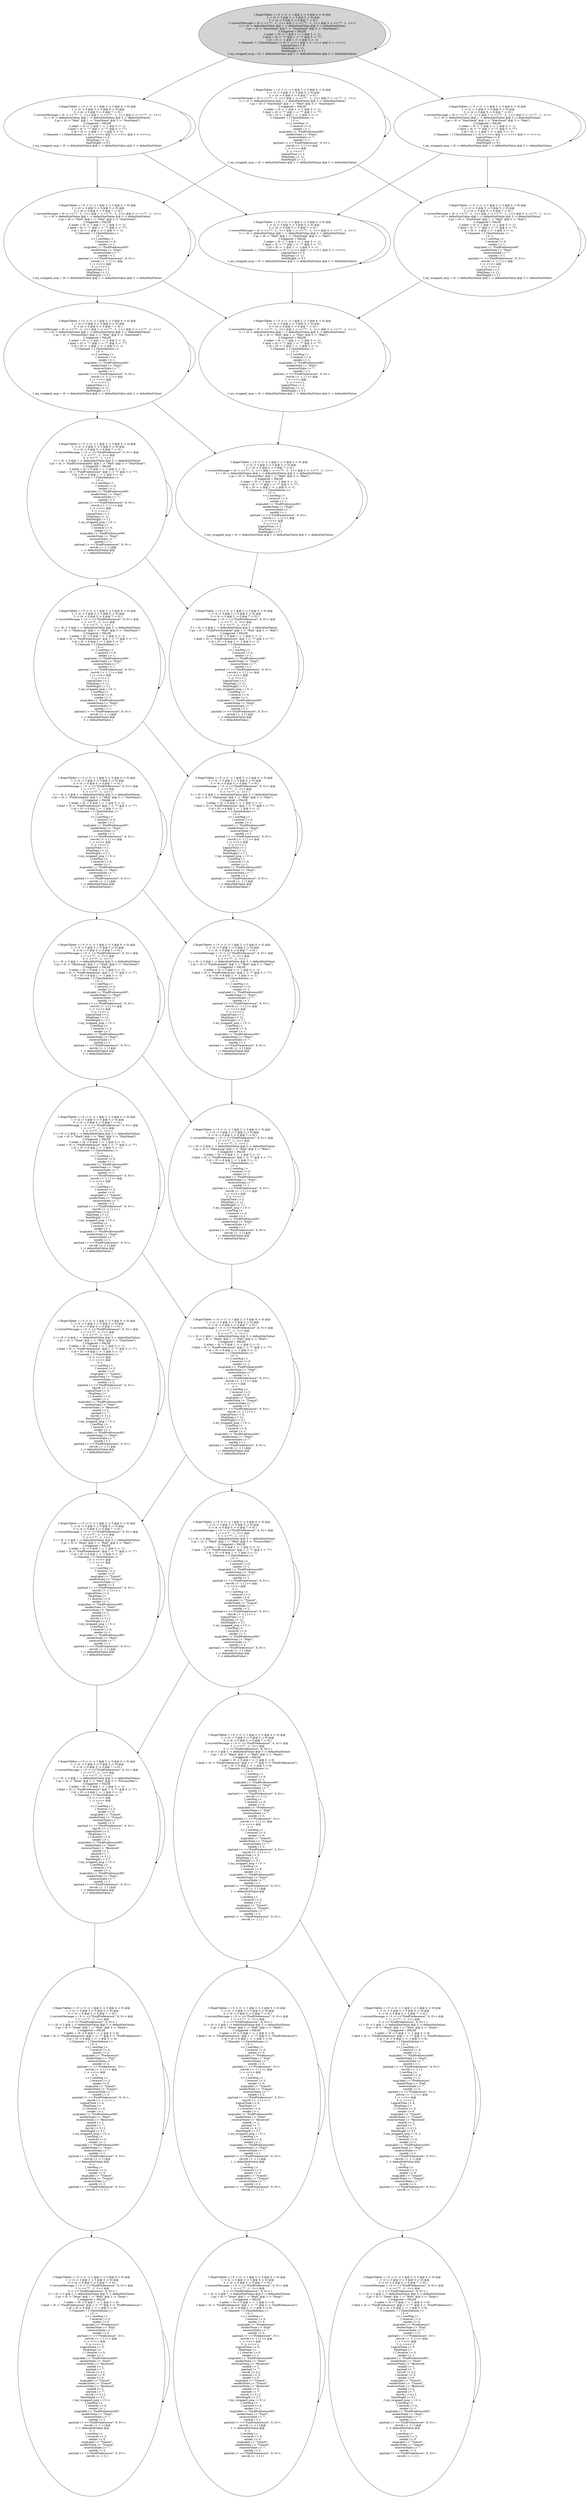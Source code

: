 digraph DiskGraph {
nodesep=0.35;
subgraph cluster_graph {
color="white";
-1176172182421661628 [label="/\\ fingerTables = ( 0 :> (1 :> 1 @@ 2 :> 3 @@ 4 :> 0) @@\n  1 :> (2 :> 3 @@ 3 :> 5 @@ 5 :> 0) @@\n  3 :> (4 :> 0 @@ 5 :> 0 @@ 7 :> 0) )\n/\\ currentMessage = (0 :> <<\"?\", -1, -1>> @@ 1 :> <<\"?\", -1, -1>> @@ 3 :> <<\"?\", -1, -1>>)\n/\\ i = (0 :> defaultInitValue @@ 1 :> defaultInitValue @@ 3 :> defaultInitValue)\n/\\ pc = (0 :> \"StartSend\" @@ 1 :> \"StartSend\" @@ 3 :> \"StartSend\")\n/\\ triggered = FALSE\n/\\ asker = (0 :> -1 @@ 1 :> -1 @@ 3 :> -1)\n/\\ kind = (0 :> \"?\" @@ 1 :> \"?\" @@ 3 :> \"?\")\n/\\ id = (0 :> -1 @@ 1 :> -1 @@ 3 :> -1)\n/\\ Channels = [ ClientInboxes |-> (0 :> <<>> @@ 1 :> <<>> @@ 3 :> <<>>),\n  LogicalTime |-> 0,\n  MsgSteps |-> {},\n  NextMsgId |-> 0 ]\n/\\ my_wrapped_msg = (0 :> defaultInitValue @@ 1 :> defaultInitValue @@ 3 :> defaultInitValue)",style = filled]
5054057206518006175 -> 5054057206518006175;
5054057206518006175 [label="/\\ fingerTables = ( 0 :> (1 :> 1 @@ 2 :> 3 @@ 4 :> 0) @@\n  1 :> (2 :> 3 @@ 3 :> 5 @@ 5 :> 0) @@\n  3 :> (4 :> 0 @@ 5 :> 0 @@ 7 :> 0) )\n/\\ currentMessage = (0 :> <<\"?\", -1, -1>> @@ 1 :> <<\"?\", -1, -1>> @@ 3 :> <<\"?\", -1, -1>>)\n/\\ i = (0 :> defaultInitValue @@ 1 :> defaultInitValue @@ 3 :> defaultInitValue)\n/\\ pc = (0 :> \"Wait\" @@ 1 :> \"StartSend\" @@ 3 :> \"StartSend\")\n/\\ triggered = FALSE\n/\\ asker = (0 :> -1 @@ 1 :> -1 @@ 3 :> -1)\n/\\ kind = (0 :> \"?\" @@ 1 :> \"?\" @@ 3 :> \"?\")\n/\\ id = (0 :> -1 @@ 1 :> -1 @@ 3 :> -1)\n/\\ Channels = [ ClientInboxes |-> (0 :> <<>> @@ 1 :> <<>> @@ 3 :> <<>>),\n  LogicalTime |-> 0,\n  MsgSteps |-> {},\n  NextMsgId |-> 0 ]\n/\\ my_wrapped_msg = (0 :> defaultInitValue @@ 1 :> defaultInitValue @@ 3 :> defaultInitValue)"];
5054057206518006175 -> -4447942108479517924;
-4447942108479517924 [label="/\\ fingerTables = ( 0 :> (1 :> 1 @@ 2 :> 3 @@ 4 :> 0) @@\n  1 :> (2 :> 3 @@ 3 :> 5 @@ 5 :> 0) @@\n  3 :> (4 :> 0 @@ 5 :> 0 @@ 7 :> 0) )\n/\\ currentMessage = (0 :> <<\"?\", -1, -1>> @@ 1 :> <<\"?\", -1, -1>> @@ 3 :> <<\"?\", -1, -1>>)\n/\\ i = (0 :> defaultInitValue @@ 1 :> defaultInitValue @@ 3 :> defaultInitValue)\n/\\ pc = (0 :> \"Wait\" @@ 1 :> \"Wait\" @@ 3 :> \"StartSend\")\n/\\ triggered = FALSE\n/\\ asker = (0 :> -1 @@ 1 :> -1 @@ 3 :> -1)\n/\\ kind = (0 :> \"?\" @@ 1 :> \"?\" @@ 3 :> \"?\")\n/\\ id = (0 :> -1 @@ 1 :> -1 @@ 3 :> -1)\n/\\ Channels = [ ClientInboxes |->\n      ( 0 :>\n            << [ rawMsg |->\n                     [ receiver |-> 0,\n                       sender |-> 1,\n                       msgLabel |-> \"FindPredcessor60\",\n                       senderState |-> \"Start\",\n                       receiverState |-> \"\",\n                       sendAt |-> 1,\n                       payload |-> <<\"FindPredecessor\", 6, 0>>,\n                       recvAt |-> -1 ] ] >> @@\n        1 :> <<>> @@\n        3 :> <<>> ),\n  LogicalTime |-> 1,\n  MsgSteps |-> {},\n  NextMsgId |-> 1 ]\n/\\ my_wrapped_msg = (0 :> defaultInitValue @@ 1 :> defaultInitValue @@ 3 :> defaultInitValue)"];
5054057206518006175 -> -9037975371909353649;
-9037975371909353649 [label="/\\ fingerTables = ( 0 :> (1 :> 1 @@ 2 :> 3 @@ 4 :> 0) @@\n  1 :> (2 :> 3 @@ 3 :> 5 @@ 5 :> 0) @@\n  3 :> (4 :> 0 @@ 5 :> 0 @@ 7 :> 0) )\n/\\ currentMessage = (0 :> <<\"?\", -1, -1>> @@ 1 :> <<\"?\", -1, -1>> @@ 3 :> <<\"?\", -1, -1>>)\n/\\ i = (0 :> defaultInitValue @@ 1 :> defaultInitValue @@ 3 :> defaultInitValue)\n/\\ pc = (0 :> \"Wait\" @@ 1 :> \"StartSend\" @@ 3 :> \"Wait\")\n/\\ triggered = FALSE\n/\\ asker = (0 :> -1 @@ 1 :> -1 @@ 3 :> -1)\n/\\ kind = (0 :> \"?\" @@ 1 :> \"?\" @@ 3 :> \"?\")\n/\\ id = (0 :> -1 @@ 1 :> -1 @@ 3 :> -1)\n/\\ Channels = [ ClientInboxes |-> (0 :> <<>> @@ 1 :> <<>> @@ 3 :> <<>>),\n  LogicalTime |-> 0,\n  MsgSteps |-> {},\n  NextMsgId |-> 0 ]\n/\\ my_wrapped_msg = (0 :> defaultInitValue @@ 1 :> defaultInitValue @@ 3 :> defaultInitValue)"];
-1176172182421661628 -> 1603214815180901200;
1603214815180901200 [label="/\\ fingerTables = ( 0 :> (1 :> 1 @@ 2 :> 3 @@ 4 :> 0) @@\n  1 :> (2 :> 3 @@ 3 :> 5 @@ 5 :> 0) @@\n  3 :> (4 :> 0 @@ 5 :> 0 @@ 7 :> 0) )\n/\\ currentMessage = (0 :> <<\"?\", -1, -1>> @@ 1 :> <<\"?\", -1, -1>> @@ 3 :> <<\"?\", -1, -1>>)\n/\\ i = (0 :> defaultInitValue @@ 1 :> defaultInitValue @@ 3 :> defaultInitValue)\n/\\ pc = (0 :> \"StartSend\" @@ 1 :> \"Wait\" @@ 3 :> \"StartSend\")\n/\\ triggered = FALSE\n/\\ asker = (0 :> -1 @@ 1 :> -1 @@ 3 :> -1)\n/\\ kind = (0 :> \"?\" @@ 1 :> \"?\" @@ 3 :> \"?\")\n/\\ id = (0 :> -1 @@ 1 :> -1 @@ 3 :> -1)\n/\\ Channels = [ ClientInboxes |->\n      ( 0 :>\n            << [ rawMsg |->\n                     [ receiver |-> 0,\n                       sender |-> 1,\n                       msgLabel |-> \"FindPredcessor60\",\n                       senderState |-> \"Start\",\n                       receiverState |-> \"\",\n                       sendAt |-> 1,\n                       payload |-> <<\"FindPredecessor\", 6, 0>>,\n                       recvAt |-> -1 ] ] >> @@\n        1 :> <<>> @@\n        3 :> <<>> ),\n  LogicalTime |-> 1,\n  MsgSteps |-> {},\n  NextMsgId |-> 1 ]\n/\\ my_wrapped_msg = (0 :> defaultInitValue @@ 1 :> defaultInitValue @@ 3 :> defaultInitValue)"];
-1176172182421661628 -> -1176172182421661628;
-1176172182421661628 [label="/\\ fingerTables = ( 0 :> (1 :> 1 @@ 2 :> 3 @@ 4 :> 0) @@\n  1 :> (2 :> 3 @@ 3 :> 5 @@ 5 :> 0) @@\n  3 :> (4 :> 0 @@ 5 :> 0 @@ 7 :> 0) )\n/\\ currentMessage = (0 :> <<\"?\", -1, -1>> @@ 1 :> <<\"?\", -1, -1>> @@ 3 :> <<\"?\", -1, -1>>)\n/\\ i = (0 :> defaultInitValue @@ 1 :> defaultInitValue @@ 3 :> defaultInitValue)\n/\\ pc = (0 :> \"StartSend\" @@ 1 :> \"StartSend\" @@ 3 :> \"StartSend\")\n/\\ triggered = FALSE\n/\\ asker = (0 :> -1 @@ 1 :> -1 @@ 3 :> -1)\n/\\ kind = (0 :> \"?\" @@ 1 :> \"?\" @@ 3 :> \"?\")\n/\\ id = (0 :> -1 @@ 1 :> -1 @@ 3 :> -1)\n/\\ Channels = [ ClientInboxes |-> (0 :> <<>> @@ 1 :> <<>> @@ 3 :> <<>>),\n  LogicalTime |-> 0,\n  MsgSteps |-> {},\n  NextMsgId |-> 0 ]\n/\\ my_wrapped_msg = (0 :> defaultInitValue @@ 1 :> defaultInitValue @@ 3 :> defaultInitValue)"];
-1176172182421661628 -> 8628228145687322805;
8628228145687322805 [label="/\\ fingerTables = ( 0 :> (1 :> 1 @@ 2 :> 3 @@ 4 :> 0) @@\n  1 :> (2 :> 3 @@ 3 :> 5 @@ 5 :> 0) @@\n  3 :> (4 :> 0 @@ 5 :> 0 @@ 7 :> 0) )\n/\\ currentMessage = (0 :> <<\"?\", -1, -1>> @@ 1 :> <<\"?\", -1, -1>> @@ 3 :> <<\"?\", -1, -1>>)\n/\\ i = (0 :> defaultInitValue @@ 1 :> defaultInitValue @@ 3 :> defaultInitValue)\n/\\ pc = (0 :> \"StartSend\" @@ 1 :> \"StartSend\" @@ 3 :> \"Wait\")\n/\\ triggered = FALSE\n/\\ asker = (0 :> -1 @@ 1 :> -1 @@ 3 :> -1)\n/\\ kind = (0 :> \"?\" @@ 1 :> \"?\" @@ 3 :> \"?\")\n/\\ id = (0 :> -1 @@ 1 :> -1 @@ 3 :> -1)\n/\\ Channels = [ ClientInboxes |-> (0 :> <<>> @@ 1 :> <<>> @@ 3 :> <<>>),\n  LogicalTime |-> 0,\n  MsgSteps |-> {},\n  NextMsgId |-> 0 ]\n/\\ my_wrapped_msg = (0 :> defaultInitValue @@ 1 :> defaultInitValue @@ 3 :> defaultInitValue)"];
-1176172182421661628 -> 5054057206518006175;
-4447942108479517924 -> -2488164366395645534;
-2488164366395645534 [label="/\\ fingerTables = ( 0 :> (1 :> 1 @@ 2 :> 3 @@ 4 :> 0) @@\n  1 :> (2 :> 3 @@ 3 :> 5 @@ 5 :> 0) @@\n  3 :> (4 :> 0 @@ 5 :> 0 @@ 7 :> 0) )\n/\\ currentMessage = (0 :> <<\"?\", -1, -1>> @@ 1 :> <<\"?\", -1, -1>> @@ 3 :> <<\"?\", -1, -1>>)\n/\\ i = (0 :> defaultInitValue @@ 1 :> defaultInitValue @@ 3 :> defaultInitValue)\n/\\ pc = (0 :> \"Wait\" @@ 1 :> \"Wait\" @@ 3 :> \"Wait\")\n/\\ triggered = FALSE\n/\\ asker = (0 :> -1 @@ 1 :> -1 @@ 3 :> -1)\n/\\ kind = (0 :> \"?\" @@ 1 :> \"?\" @@ 3 :> \"?\")\n/\\ id = (0 :> -1 @@ 1 :> -1 @@ 3 :> -1)\n/\\ Channels = [ ClientInboxes |->\n      ( 0 :>\n            << [ rawMsg |->\n                     [ receiver |-> 0,\n                       sender |-> 1,\n                       msgLabel |-> \"FindPredcessor60\",\n                       senderState |-> \"Start\",\n                       receiverState |-> \"\",\n                       sendAt |-> 1,\n                       payload |-> <<\"FindPredecessor\", 6, 0>>,\n                       recvAt |-> -1 ] ] >> @@\n        1 :> <<>> @@\n        3 :> <<>> ),\n  LogicalTime |-> 1,\n  MsgSteps |-> {},\n  NextMsgId |-> 1 ]\n/\\ my_wrapped_msg = (0 :> defaultInitValue @@ 1 :> defaultInitValue @@ 3 :> defaultInitValue)"];
-4447942108479517924 -> 6647600115936718117;
6647600115936718117 [label="/\\ fingerTables = ( 0 :> (1 :> 1 @@ 2 :> 3 @@ 4 :> 0) @@\n  1 :> (2 :> 3 @@ 3 :> 5 @@ 5 :> 0) @@\n  3 :> (4 :> 0 @@ 5 :> 0 @@ 7 :> 0) )\n/\\ currentMessage = (0 :> <<\"?\", -1, -1>> @@ 1 :> <<\"?\", -1, -1>> @@ 3 :> <<\"?\", -1, -1>>)\n/\\ i = (0 :> defaultInitValue @@ 1 :> defaultInitValue @@ 3 :> defaultInitValue)\n/\\ pc = (0 :> \"ProcessMes\" @@ 1 :> \"Wait\" @@ 3 :> \"StartSend\")\n/\\ triggered = FALSE\n/\\ asker = (0 :> -1 @@ 1 :> -1 @@ 3 :> -1)\n/\\ kind = (0 :> \"?\" @@ 1 :> \"?\" @@ 3 :> \"?\")\n/\\ id = (0 :> -1 @@ 1 :> -1 @@ 3 :> -1)\n/\\ Channels = [ ClientInboxes |->\n      ( 0 :>\n            << [ rawMsg |->\n                     [ receiver |-> 0,\n                       sender |-> 1,\n                       msgLabel |-> \"FindPredcessor60\",\n                       senderState |-> \"Start\",\n                       receiverState |-> \"\",\n                       sendAt |-> 1,\n                       payload |-> <<\"FindPredecessor\", 6, 0>>,\n                       recvAt |-> -1 ] ] >> @@\n        1 :> <<>> @@\n        3 :> <<>> ),\n  LogicalTime |-> 1,\n  MsgSteps |-> {},\n  NextMsgId |-> 1 ]\n/\\ my_wrapped_msg = (0 :> defaultInitValue @@ 1 :> defaultInitValue @@ 3 :> defaultInitValue)"];
-4447942108479517924 -> -4447942108479517924;
-4447942108479517924 [label="/\\ fingerTables = ( 0 :> (1 :> 1 @@ 2 :> 3 @@ 4 :> 0) @@\n  1 :> (2 :> 3 @@ 3 :> 5 @@ 5 :> 0) @@\n  3 :> (4 :> 0 @@ 5 :> 0 @@ 7 :> 0) )\n/\\ currentMessage = (0 :> <<\"?\", -1, -1>> @@ 1 :> <<\"?\", -1, -1>> @@ 3 :> <<\"?\", -1, -1>>)\n/\\ i = (0 :> defaultInitValue @@ 1 :> defaultInitValue @@ 3 :> defaultInitValue)\n/\\ pc = (0 :> \"Wait\" @@ 1 :> \"Wait\" @@ 3 :> \"StartSend\")\n/\\ triggered = FALSE\n/\\ asker = (0 :> -1 @@ 1 :> -1 @@ 3 :> -1)\n/\\ kind = (0 :> \"?\" @@ 1 :> \"?\" @@ 3 :> \"?\")\n/\\ id = (0 :> -1 @@ 1 :> -1 @@ 3 :> -1)\n/\\ Channels = [ ClientInboxes |->\n      ( 0 :>\n            << [ rawMsg |->\n                     [ receiver |-> 0,\n                       sender |-> 1,\n                       msgLabel |-> \"FindPredcessor60\",\n                       senderState |-> \"Start\",\n                       receiverState |-> \"\",\n                       sendAt |-> 1,\n                       payload |-> <<\"FindPredecessor\", 6, 0>>,\n                       recvAt |-> -1 ] ] >> @@\n        1 :> <<>> @@\n        3 :> <<>> ),\n  LogicalTime |-> 1,\n  MsgSteps |-> {},\n  NextMsgId |-> 1 ]\n/\\ my_wrapped_msg = (0 :> defaultInitValue @@ 1 :> defaultInitValue @@ 3 :> defaultInitValue)"];
-9037975371909353649 -> -2488164366395645534;
-2488164366395645534 [label="/\\ fingerTables = ( 0 :> (1 :> 1 @@ 2 :> 3 @@ 4 :> 0) @@\n  1 :> (2 :> 3 @@ 3 :> 5 @@ 5 :> 0) @@\n  3 :> (4 :> 0 @@ 5 :> 0 @@ 7 :> 0) )\n/\\ currentMessage = (0 :> <<\"?\", -1, -1>> @@ 1 :> <<\"?\", -1, -1>> @@ 3 :> <<\"?\", -1, -1>>)\n/\\ i = (0 :> defaultInitValue @@ 1 :> defaultInitValue @@ 3 :> defaultInitValue)\n/\\ pc = (0 :> \"Wait\" @@ 1 :> \"Wait\" @@ 3 :> \"Wait\")\n/\\ triggered = FALSE\n/\\ asker = (0 :> -1 @@ 1 :> -1 @@ 3 :> -1)\n/\\ kind = (0 :> \"?\" @@ 1 :> \"?\" @@ 3 :> \"?\")\n/\\ id = (0 :> -1 @@ 1 :> -1 @@ 3 :> -1)\n/\\ Channels = [ ClientInboxes |->\n      ( 0 :>\n            << [ rawMsg |->\n                     [ receiver |-> 0,\n                       sender |-> 1,\n                       msgLabel |-> \"FindPredcessor60\",\n                       senderState |-> \"Start\",\n                       receiverState |-> \"\",\n                       sendAt |-> 1,\n                       payload |-> <<\"FindPredecessor\", 6, 0>>,\n                       recvAt |-> -1 ] ] >> @@\n        1 :> <<>> @@\n        3 :> <<>> ),\n  LogicalTime |-> 1,\n  MsgSteps |-> {},\n  NextMsgId |-> 1 ]\n/\\ my_wrapped_msg = (0 :> defaultInitValue @@ 1 :> defaultInitValue @@ 3 :> defaultInitValue)"];
-9037975371909353649 -> -9037975371909353649;
-9037975371909353649 [label="/\\ fingerTables = ( 0 :> (1 :> 1 @@ 2 :> 3 @@ 4 :> 0) @@\n  1 :> (2 :> 3 @@ 3 :> 5 @@ 5 :> 0) @@\n  3 :> (4 :> 0 @@ 5 :> 0 @@ 7 :> 0) )\n/\\ currentMessage = (0 :> <<\"?\", -1, -1>> @@ 1 :> <<\"?\", -1, -1>> @@ 3 :> <<\"?\", -1, -1>>)\n/\\ i = (0 :> defaultInitValue @@ 1 :> defaultInitValue @@ 3 :> defaultInitValue)\n/\\ pc = (0 :> \"Wait\" @@ 1 :> \"StartSend\" @@ 3 :> \"Wait\")\n/\\ triggered = FALSE\n/\\ asker = (0 :> -1 @@ 1 :> -1 @@ 3 :> -1)\n/\\ kind = (0 :> \"?\" @@ 1 :> \"?\" @@ 3 :> \"?\")\n/\\ id = (0 :> -1 @@ 1 :> -1 @@ 3 :> -1)\n/\\ Channels = [ ClientInboxes |-> (0 :> <<>> @@ 1 :> <<>> @@ 3 :> <<>>),\n  LogicalTime |-> 0,\n  MsgSteps |-> {},\n  NextMsgId |-> 0 ]\n/\\ my_wrapped_msg = (0 :> defaultInitValue @@ 1 :> defaultInitValue @@ 3 :> defaultInitValue)"];
1603214815180901200 -> 1603214815180901200;
1603214815180901200 [label="/\\ fingerTables = ( 0 :> (1 :> 1 @@ 2 :> 3 @@ 4 :> 0) @@\n  1 :> (2 :> 3 @@ 3 :> 5 @@ 5 :> 0) @@\n  3 :> (4 :> 0 @@ 5 :> 0 @@ 7 :> 0) )\n/\\ currentMessage = (0 :> <<\"?\", -1, -1>> @@ 1 :> <<\"?\", -1, -1>> @@ 3 :> <<\"?\", -1, -1>>)\n/\\ i = (0 :> defaultInitValue @@ 1 :> defaultInitValue @@ 3 :> defaultInitValue)\n/\\ pc = (0 :> \"StartSend\" @@ 1 :> \"Wait\" @@ 3 :> \"StartSend\")\n/\\ triggered = FALSE\n/\\ asker = (0 :> -1 @@ 1 :> -1 @@ 3 :> -1)\n/\\ kind = (0 :> \"?\" @@ 1 :> \"?\" @@ 3 :> \"?\")\n/\\ id = (0 :> -1 @@ 1 :> -1 @@ 3 :> -1)\n/\\ Channels = [ ClientInboxes |->\n      ( 0 :>\n            << [ rawMsg |->\n                     [ receiver |-> 0,\n                       sender |-> 1,\n                       msgLabel |-> \"FindPredcessor60\",\n                       senderState |-> \"Start\",\n                       receiverState |-> \"\",\n                       sendAt |-> 1,\n                       payload |-> <<\"FindPredecessor\", 6, 0>>,\n                       recvAt |-> -1 ] ] >> @@\n        1 :> <<>> @@\n        3 :> <<>> ),\n  LogicalTime |-> 1,\n  MsgSteps |-> {},\n  NextMsgId |-> 1 ]\n/\\ my_wrapped_msg = (0 :> defaultInitValue @@ 1 :> defaultInitValue @@ 3 :> defaultInitValue)"];
1603214815180901200 -> -994224737827093562;
-994224737827093562 [label="/\\ fingerTables = ( 0 :> (1 :> 1 @@ 2 :> 3 @@ 4 :> 0) @@\n  1 :> (2 :> 3 @@ 3 :> 5 @@ 5 :> 0) @@\n  3 :> (4 :> 0 @@ 5 :> 0 @@ 7 :> 0) )\n/\\ currentMessage = (0 :> <<\"?\", -1, -1>> @@ 1 :> <<\"?\", -1, -1>> @@ 3 :> <<\"?\", -1, -1>>)\n/\\ i = (0 :> defaultInitValue @@ 1 :> defaultInitValue @@ 3 :> defaultInitValue)\n/\\ pc = (0 :> \"StartSend\" @@ 1 :> \"Wait\" @@ 3 :> \"Wait\")\n/\\ triggered = FALSE\n/\\ asker = (0 :> -1 @@ 1 :> -1 @@ 3 :> -1)\n/\\ kind = (0 :> \"?\" @@ 1 :> \"?\" @@ 3 :> \"?\")\n/\\ id = (0 :> -1 @@ 1 :> -1 @@ 3 :> -1)\n/\\ Channels = [ ClientInboxes |->\n      ( 0 :>\n            << [ rawMsg |->\n                     [ receiver |-> 0,\n                       sender |-> 1,\n                       msgLabel |-> \"FindPredcessor60\",\n                       senderState |-> \"Start\",\n                       receiverState |-> \"\",\n                       sendAt |-> 1,\n                       payload |-> <<\"FindPredecessor\", 6, 0>>,\n                       recvAt |-> -1 ] ] >> @@\n        1 :> <<>> @@\n        3 :> <<>> ),\n  LogicalTime |-> 1,\n  MsgSteps |-> {},\n  NextMsgId |-> 1 ]\n/\\ my_wrapped_msg = (0 :> defaultInitValue @@ 1 :> defaultInitValue @@ 3 :> defaultInitValue)"];
1603214815180901200 -> -4447942108479517924;
8628228145687322805 -> 8628228145687322805;
8628228145687322805 [label="/\\ fingerTables = ( 0 :> (1 :> 1 @@ 2 :> 3 @@ 4 :> 0) @@\n  1 :> (2 :> 3 @@ 3 :> 5 @@ 5 :> 0) @@\n  3 :> (4 :> 0 @@ 5 :> 0 @@ 7 :> 0) )\n/\\ currentMessage = (0 :> <<\"?\", -1, -1>> @@ 1 :> <<\"?\", -1, -1>> @@ 3 :> <<\"?\", -1, -1>>)\n/\\ i = (0 :> defaultInitValue @@ 1 :> defaultInitValue @@ 3 :> defaultInitValue)\n/\\ pc = (0 :> \"StartSend\" @@ 1 :> \"StartSend\" @@ 3 :> \"Wait\")\n/\\ triggered = FALSE\n/\\ asker = (0 :> -1 @@ 1 :> -1 @@ 3 :> -1)\n/\\ kind = (0 :> \"?\" @@ 1 :> \"?\" @@ 3 :> \"?\")\n/\\ id = (0 :> -1 @@ 1 :> -1 @@ 3 :> -1)\n/\\ Channels = [ ClientInboxes |-> (0 :> <<>> @@ 1 :> <<>> @@ 3 :> <<>>),\n  LogicalTime |-> 0,\n  MsgSteps |-> {},\n  NextMsgId |-> 0 ]\n/\\ my_wrapped_msg = (0 :> defaultInitValue @@ 1 :> defaultInitValue @@ 3 :> defaultInitValue)"];
8628228145687322805 -> -994224737827093562;
-994224737827093562 [label="/\\ fingerTables = ( 0 :> (1 :> 1 @@ 2 :> 3 @@ 4 :> 0) @@\n  1 :> (2 :> 3 @@ 3 :> 5 @@ 5 :> 0) @@\n  3 :> (4 :> 0 @@ 5 :> 0 @@ 7 :> 0) )\n/\\ currentMessage = (0 :> <<\"?\", -1, -1>> @@ 1 :> <<\"?\", -1, -1>> @@ 3 :> <<\"?\", -1, -1>>)\n/\\ i = (0 :> defaultInitValue @@ 1 :> defaultInitValue @@ 3 :> defaultInitValue)\n/\\ pc = (0 :> \"StartSend\" @@ 1 :> \"Wait\" @@ 3 :> \"Wait\")\n/\\ triggered = FALSE\n/\\ asker = (0 :> -1 @@ 1 :> -1 @@ 3 :> -1)\n/\\ kind = (0 :> \"?\" @@ 1 :> \"?\" @@ 3 :> \"?\")\n/\\ id = (0 :> -1 @@ 1 :> -1 @@ 3 :> -1)\n/\\ Channels = [ ClientInboxes |->\n      ( 0 :>\n            << [ rawMsg |->\n                     [ receiver |-> 0,\n                       sender |-> 1,\n                       msgLabel |-> \"FindPredcessor60\",\n                       senderState |-> \"Start\",\n                       receiverState |-> \"\",\n                       sendAt |-> 1,\n                       payload |-> <<\"FindPredecessor\", 6, 0>>,\n                       recvAt |-> -1 ] ] >> @@\n        1 :> <<>> @@\n        3 :> <<>> ),\n  LogicalTime |-> 1,\n  MsgSteps |-> {},\n  NextMsgId |-> 1 ]\n/\\ my_wrapped_msg = (0 :> defaultInitValue @@ 1 :> defaultInitValue @@ 3 :> defaultInitValue)"];
8628228145687322805 -> -9037975371909353649;
-994224737827093562 -> -2488164366395645534;
-2488164366395645534 [label="/\\ fingerTables = ( 0 :> (1 :> 1 @@ 2 :> 3 @@ 4 :> 0) @@\n  1 :> (2 :> 3 @@ 3 :> 5 @@ 5 :> 0) @@\n  3 :> (4 :> 0 @@ 5 :> 0 @@ 7 :> 0) )\n/\\ currentMessage = (0 :> <<\"?\", -1, -1>> @@ 1 :> <<\"?\", -1, -1>> @@ 3 :> <<\"?\", -1, -1>>)\n/\\ i = (0 :> defaultInitValue @@ 1 :> defaultInitValue @@ 3 :> defaultInitValue)\n/\\ pc = (0 :> \"Wait\" @@ 1 :> \"Wait\" @@ 3 :> \"Wait\")\n/\\ triggered = FALSE\n/\\ asker = (0 :> -1 @@ 1 :> -1 @@ 3 :> -1)\n/\\ kind = (0 :> \"?\" @@ 1 :> \"?\" @@ 3 :> \"?\")\n/\\ id = (0 :> -1 @@ 1 :> -1 @@ 3 :> -1)\n/\\ Channels = [ ClientInboxes |->\n      ( 0 :>\n            << [ rawMsg |->\n                     [ receiver |-> 0,\n                       sender |-> 1,\n                       msgLabel |-> \"FindPredcessor60\",\n                       senderState |-> \"Start\",\n                       receiverState |-> \"\",\n                       sendAt |-> 1,\n                       payload |-> <<\"FindPredecessor\", 6, 0>>,\n                       recvAt |-> -1 ] ] >> @@\n        1 :> <<>> @@\n        3 :> <<>> ),\n  LogicalTime |-> 1,\n  MsgSteps |-> {},\n  NextMsgId |-> 1 ]\n/\\ my_wrapped_msg = (0 :> defaultInitValue @@ 1 :> defaultInitValue @@ 3 :> defaultInitValue)"];
-994224737827093562 -> -994224737827093562;
-994224737827093562 [label="/\\ fingerTables = ( 0 :> (1 :> 1 @@ 2 :> 3 @@ 4 :> 0) @@\n  1 :> (2 :> 3 @@ 3 :> 5 @@ 5 :> 0) @@\n  3 :> (4 :> 0 @@ 5 :> 0 @@ 7 :> 0) )\n/\\ currentMessage = (0 :> <<\"?\", -1, -1>> @@ 1 :> <<\"?\", -1, -1>> @@ 3 :> <<\"?\", -1, -1>>)\n/\\ i = (0 :> defaultInitValue @@ 1 :> defaultInitValue @@ 3 :> defaultInitValue)\n/\\ pc = (0 :> \"StartSend\" @@ 1 :> \"Wait\" @@ 3 :> \"Wait\")\n/\\ triggered = FALSE\n/\\ asker = (0 :> -1 @@ 1 :> -1 @@ 3 :> -1)\n/\\ kind = (0 :> \"?\" @@ 1 :> \"?\" @@ 3 :> \"?\")\n/\\ id = (0 :> -1 @@ 1 :> -1 @@ 3 :> -1)\n/\\ Channels = [ ClientInboxes |->\n      ( 0 :>\n            << [ rawMsg |->\n                     [ receiver |-> 0,\n                       sender |-> 1,\n                       msgLabel |-> \"FindPredcessor60\",\n                       senderState |-> \"Start\",\n                       receiverState |-> \"\",\n                       sendAt |-> 1,\n                       payload |-> <<\"FindPredecessor\", 6, 0>>,\n                       recvAt |-> -1 ] ] >> @@\n        1 :> <<>> @@\n        3 :> <<>> ),\n  LogicalTime |-> 1,\n  MsgSteps |-> {},\n  NextMsgId |-> 1 ]\n/\\ my_wrapped_msg = (0 :> defaultInitValue @@ 1 :> defaultInitValue @@ 3 :> defaultInitValue)"];
-2488164366395645534 -> -2488164366395645534;
-2488164366395645534 [label="/\\ fingerTables = ( 0 :> (1 :> 1 @@ 2 :> 3 @@ 4 :> 0) @@\n  1 :> (2 :> 3 @@ 3 :> 5 @@ 5 :> 0) @@\n  3 :> (4 :> 0 @@ 5 :> 0 @@ 7 :> 0) )\n/\\ currentMessage = (0 :> <<\"?\", -1, -1>> @@ 1 :> <<\"?\", -1, -1>> @@ 3 :> <<\"?\", -1, -1>>)\n/\\ i = (0 :> defaultInitValue @@ 1 :> defaultInitValue @@ 3 :> defaultInitValue)\n/\\ pc = (0 :> \"Wait\" @@ 1 :> \"Wait\" @@ 3 :> \"Wait\")\n/\\ triggered = FALSE\n/\\ asker = (0 :> -1 @@ 1 :> -1 @@ 3 :> -1)\n/\\ kind = (0 :> \"?\" @@ 1 :> \"?\" @@ 3 :> \"?\")\n/\\ id = (0 :> -1 @@ 1 :> -1 @@ 3 :> -1)\n/\\ Channels = [ ClientInboxes |->\n      ( 0 :>\n            << [ rawMsg |->\n                     [ receiver |-> 0,\n                       sender |-> 1,\n                       msgLabel |-> \"FindPredcessor60\",\n                       senderState |-> \"Start\",\n                       receiverState |-> \"\",\n                       sendAt |-> 1,\n                       payload |-> <<\"FindPredecessor\", 6, 0>>,\n                       recvAt |-> -1 ] ] >> @@\n        1 :> <<>> @@\n        3 :> <<>> ),\n  LogicalTime |-> 1,\n  MsgSteps |-> {},\n  NextMsgId |-> 1 ]\n/\\ my_wrapped_msg = (0 :> defaultInitValue @@ 1 :> defaultInitValue @@ 3 :> defaultInitValue)"];
-2488164366395645534 -> -7331142169572292403;
-7331142169572292403 [label="/\\ fingerTables = ( 0 :> (1 :> 1 @@ 2 :> 3 @@ 4 :> 0) @@\n  1 :> (2 :> 3 @@ 3 :> 5 @@ 5 :> 0) @@\n  3 :> (4 :> 0 @@ 5 :> 0 @@ 7 :> 0) )\n/\\ currentMessage = (0 :> <<\"?\", -1, -1>> @@ 1 :> <<\"?\", -1, -1>> @@ 3 :> <<\"?\", -1, -1>>)\n/\\ i = (0 :> defaultInitValue @@ 1 :> defaultInitValue @@ 3 :> defaultInitValue)\n/\\ pc = (0 :> \"ProcessMes\" @@ 1 :> \"Wait\" @@ 3 :> \"Wait\")\n/\\ triggered = FALSE\n/\\ asker = (0 :> -1 @@ 1 :> -1 @@ 3 :> -1)\n/\\ kind = (0 :> \"?\" @@ 1 :> \"?\" @@ 3 :> \"?\")\n/\\ id = (0 :> -1 @@ 1 :> -1 @@ 3 :> -1)\n/\\ Channels = [ ClientInboxes |->\n      ( 0 :>\n            << [ rawMsg |->\n                     [ receiver |-> 0,\n                       sender |-> 1,\n                       msgLabel |-> \"FindPredcessor60\",\n                       senderState |-> \"Start\",\n                       receiverState |-> \"\",\n                       sendAt |-> 1,\n                       payload |-> <<\"FindPredecessor\", 6, 0>>,\n                       recvAt |-> -1 ] ] >> @@\n        1 :> <<>> @@\n        3 :> <<>> ),\n  LogicalTime |-> 1,\n  MsgSteps |-> {},\n  NextMsgId |-> 1 ]\n/\\ my_wrapped_msg = (0 :> defaultInitValue @@ 1 :> defaultInitValue @@ 3 :> defaultInitValue)"];
6647600115936718117 -> -4338986616738118156;
-4338986616738118156 [label="/\\ fingerTables = ( 0 :> (1 :> 1 @@ 2 :> 3 @@ 4 :> 0) @@\n  1 :> (2 :> 3 @@ 3 :> 5 @@ 5 :> 0) @@\n  3 :> (4 :> 0 @@ 5 :> 0 @@ 7 :> 0) )\n/\\ currentMessage = ( 0 :> <<\"FindPredecessor\", 6, 0>> @@\n  1 :> <<\"?\", -1, -1>> @@\n  3 :> <<\"?\", -1, -1>> )\n/\\ i = (0 :> 3 @@ 1 :> defaultInitValue @@ 3 :> defaultInitValue)\n/\\ pc = (0 :> \"FindFirstSuitableI\" @@ 1 :> \"Wait\" @@ 3 :> \"StartSend\")\n/\\ triggered = FALSE\n/\\ asker = (0 :> 0 @@ 1 :> -1 @@ 3 :> -1)\n/\\ kind = (0 :> \"FindPredecessor\" @@ 1 :> \"?\" @@ 3 :> \"?\")\n/\\ id = (0 :> 6 @@ 1 :> -1 @@ 3 :> -1)\n/\\ Channels = [ ClientInboxes |->\n      ( 0 :>\n            << [ rawMsg |->\n                     [ receiver |-> 0,\n                       sender |-> 1,\n                       msgLabel |-> \"FindPredcessor60\",\n                       senderState |-> \"Start\",\n                       receiverState |-> \"\",\n                       sendAt |-> 1,\n                       payload |-> <<\"FindPredecessor\", 6, 0>>,\n                       recvAt |-> -1 ] ] >> @@\n        1 :> <<>> @@\n        3 :> <<>> ),\n  LogicalTime |-> 1,\n  MsgSteps |-> {},\n  NextMsgId |-> 1 ]\n/\\ my_wrapped_msg = ( 0 :>\n      [ rawMsg |->\n            [ receiver |-> 0,\n              sender |-> 1,\n              msgLabel |-> \"FindPredcessor60\",\n              senderState |-> \"Start\",\n              receiverState |-> \"\",\n              sendAt |-> 1,\n              payload |-> <<\"FindPredecessor\", 6, 0>>,\n              recvAt |-> -1 ] ] @@\n  1 :> defaultInitValue @@\n  3 :> defaultInitValue )"];
6647600115936718117 -> 6647600115936718117;
6647600115936718117 [label="/\\ fingerTables = ( 0 :> (1 :> 1 @@ 2 :> 3 @@ 4 :> 0) @@\n  1 :> (2 :> 3 @@ 3 :> 5 @@ 5 :> 0) @@\n  3 :> (4 :> 0 @@ 5 :> 0 @@ 7 :> 0) )\n/\\ currentMessage = (0 :> <<\"?\", -1, -1>> @@ 1 :> <<\"?\", -1, -1>> @@ 3 :> <<\"?\", -1, -1>>)\n/\\ i = (0 :> defaultInitValue @@ 1 :> defaultInitValue @@ 3 :> defaultInitValue)\n/\\ pc = (0 :> \"ProcessMes\" @@ 1 :> \"Wait\" @@ 3 :> \"StartSend\")\n/\\ triggered = FALSE\n/\\ asker = (0 :> -1 @@ 1 :> -1 @@ 3 :> -1)\n/\\ kind = (0 :> \"?\" @@ 1 :> \"?\" @@ 3 :> \"?\")\n/\\ id = (0 :> -1 @@ 1 :> -1 @@ 3 :> -1)\n/\\ Channels = [ ClientInboxes |->\n      ( 0 :>\n            << [ rawMsg |->\n                     [ receiver |-> 0,\n                       sender |-> 1,\n                       msgLabel |-> \"FindPredcessor60\",\n                       senderState |-> \"Start\",\n                       receiverState |-> \"\",\n                       sendAt |-> 1,\n                       payload |-> <<\"FindPredecessor\", 6, 0>>,\n                       recvAt |-> -1 ] ] >> @@\n        1 :> <<>> @@\n        3 :> <<>> ),\n  LogicalTime |-> 1,\n  MsgSteps |-> {},\n  NextMsgId |-> 1 ]\n/\\ my_wrapped_msg = (0 :> defaultInitValue @@ 1 :> defaultInitValue @@ 3 :> defaultInitValue)"];
6647600115936718117 -> -7331142169572292403;
-7331142169572292403 [label="/\\ fingerTables = ( 0 :> (1 :> 1 @@ 2 :> 3 @@ 4 :> 0) @@\n  1 :> (2 :> 3 @@ 3 :> 5 @@ 5 :> 0) @@\n  3 :> (4 :> 0 @@ 5 :> 0 @@ 7 :> 0) )\n/\\ currentMessage = (0 :> <<\"?\", -1, -1>> @@ 1 :> <<\"?\", -1, -1>> @@ 3 :> <<\"?\", -1, -1>>)\n/\\ i = (0 :> defaultInitValue @@ 1 :> defaultInitValue @@ 3 :> defaultInitValue)\n/\\ pc = (0 :> \"ProcessMes\" @@ 1 :> \"Wait\" @@ 3 :> \"Wait\")\n/\\ triggered = FALSE\n/\\ asker = (0 :> -1 @@ 1 :> -1 @@ 3 :> -1)\n/\\ kind = (0 :> \"?\" @@ 1 :> \"?\" @@ 3 :> \"?\")\n/\\ id = (0 :> -1 @@ 1 :> -1 @@ 3 :> -1)\n/\\ Channels = [ ClientInboxes |->\n      ( 0 :>\n            << [ rawMsg |->\n                     [ receiver |-> 0,\n                       sender |-> 1,\n                       msgLabel |-> \"FindPredcessor60\",\n                       senderState |-> \"Start\",\n                       receiverState |-> \"\",\n                       sendAt |-> 1,\n                       payload |-> <<\"FindPredecessor\", 6, 0>>,\n                       recvAt |-> -1 ] ] >> @@\n        1 :> <<>> @@\n        3 :> <<>> ),\n  LogicalTime |-> 1,\n  MsgSteps |-> {},\n  NextMsgId |-> 1 ]\n/\\ my_wrapped_msg = (0 :> defaultInitValue @@ 1 :> defaultInitValue @@ 3 :> defaultInitValue)"];
4988884537685381991 -> 4831962878394681975;
4831962878394681975 [label="/\\ fingerTables = ( 0 :> (1 :> 1 @@ 2 :> 3 @@ 4 :> 0) @@\n  1 :> (2 :> 3 @@ 3 :> 5 @@ 5 :> 0) @@\n  3 :> (4 :> 0 @@ 5 :> 0 @@ 7 :> 0) )\n/\\ currentMessage = ( 0 :> <<\"FindPredecessor\", 6, 0>> @@\n  1 :> <<\"?\", -1, -1>> @@\n  3 :> <<\"?\", -1, -1>> )\n/\\ i = (0 :> 3 @@ 1 :> defaultInitValue @@ 3 :> defaultInitValue)\n/\\ pc = (0 :> \"MainLoop\" @@ 1 :> \"Wait\" @@ 3 :> \"Wait\")\n/\\ triggered = FALSE\n/\\ asker = (0 :> 0 @@ 1 :> -1 @@ 3 :> -1)\n/\\ kind = (0 :> \"FindPredecessor\" @@ 1 :> \"?\" @@ 3 :> \"?\")\n/\\ id = (0 :> 6 @@ 1 :> -1 @@ 3 :> -1)\n/\\ Channels = [ ClientInboxes |->\n      ( 0 :>\n            << [ rawMsg |->\n                     [ receiver |-> 0,\n                       sender |-> 1,\n                       msgLabel |-> \"FindPredcessor60\",\n                       senderState |-> \"Start\",\n                       receiverState |-> \"\",\n                       sendAt |-> 1,\n                       payload |-> <<\"FindPredecessor\", 6, 0>>,\n                       recvAt |-> -1 ] ] >> @@\n        1 :> <<>> @@\n        3 :> <<>> ),\n  LogicalTime |-> 1,\n  MsgSteps |-> {},\n  NextMsgId |-> 1 ]\n/\\ my_wrapped_msg = ( 0 :>\n      [ rawMsg |->\n            [ receiver |-> 0,\n              sender |-> 1,\n              msgLabel |-> \"FindPredcessor60\",\n              senderState |-> \"Start\",\n              receiverState |-> \"\",\n              sendAt |-> 1,\n              payload |-> <<\"FindPredecessor\", 6, 0>>,\n              recvAt |-> -1 ] ] @@\n  1 :> defaultInitValue @@\n  3 :> defaultInitValue )"];
4988884537685381991 -> 4988884537685381991;
4988884537685381991 [label="/\\ fingerTables = ( 0 :> (1 :> 1 @@ 2 :> 3 @@ 4 :> 0) @@\n  1 :> (2 :> 3 @@ 3 :> 5 @@ 5 :> 0) @@\n  3 :> (4 :> 0 @@ 5 :> 0 @@ 7 :> 0) )\n/\\ currentMessage = ( 0 :> <<\"FindPredecessor\", 6, 0>> @@\n  1 :> <<\"?\", -1, -1>> @@\n  3 :> <<\"?\", -1, -1>> )\n/\\ i = (0 :> 3 @@ 1 :> defaultInitValue @@ 3 :> defaultInitValue)\n/\\ pc = (0 :> \"FindFirstSuitableI\" @@ 1 :> \"Wait\" @@ 3 :> \"Wait\")\n/\\ triggered = FALSE\n/\\ asker = (0 :> 0 @@ 1 :> -1 @@ 3 :> -1)\n/\\ kind = (0 :> \"FindPredecessor\" @@ 1 :> \"?\" @@ 3 :> \"?\")\n/\\ id = (0 :> 6 @@ 1 :> -1 @@ 3 :> -1)\n/\\ Channels = [ ClientInboxes |->\n      ( 0 :>\n            << [ rawMsg |->\n                     [ receiver |-> 0,\n                       sender |-> 1,\n                       msgLabel |-> \"FindPredcessor60\",\n                       senderState |-> \"Start\",\n                       receiverState |-> \"\",\n                       sendAt |-> 1,\n                       payload |-> <<\"FindPredecessor\", 6, 0>>,\n                       recvAt |-> -1 ] ] >> @@\n        1 :> <<>> @@\n        3 :> <<>> ),\n  LogicalTime |-> 1,\n  MsgSteps |-> {},\n  NextMsgId |-> 1 ]\n/\\ my_wrapped_msg = ( 0 :>\n      [ rawMsg |->\n            [ receiver |-> 0,\n              sender |-> 1,\n              msgLabel |-> \"FindPredcessor60\",\n              senderState |-> \"Start\",\n              receiverState |-> \"\",\n              sendAt |-> 1,\n              payload |-> <<\"FindPredecessor\", 6, 0>>,\n              recvAt |-> -1 ] ] @@\n  1 :> defaultInitValue @@\n  3 :> defaultInitValue )"];
-7331142169572292403 -> 4988884537685381991;
-7331142169572292403 -> -7331142169572292403;
-7331142169572292403 [label="/\\ fingerTables = ( 0 :> (1 :> 1 @@ 2 :> 3 @@ 4 :> 0) @@\n  1 :> (2 :> 3 @@ 3 :> 5 @@ 5 :> 0) @@\n  3 :> (4 :> 0 @@ 5 :> 0 @@ 7 :> 0) )\n/\\ currentMessage = (0 :> <<\"?\", -1, -1>> @@ 1 :> <<\"?\", -1, -1>> @@ 3 :> <<\"?\", -1, -1>>)\n/\\ i = (0 :> defaultInitValue @@ 1 :> defaultInitValue @@ 3 :> defaultInitValue)\n/\\ pc = (0 :> \"ProcessMes\" @@ 1 :> \"Wait\" @@ 3 :> \"Wait\")\n/\\ triggered = FALSE\n/\\ asker = (0 :> -1 @@ 1 :> -1 @@ 3 :> -1)\n/\\ kind = (0 :> \"?\" @@ 1 :> \"?\" @@ 3 :> \"?\")\n/\\ id = (0 :> -1 @@ 1 :> -1 @@ 3 :> -1)\n/\\ Channels = [ ClientInboxes |->\n      ( 0 :>\n            << [ rawMsg |->\n                     [ receiver |-> 0,\n                       sender |-> 1,\n                       msgLabel |-> \"FindPredcessor60\",\n                       senderState |-> \"Start\",\n                       receiverState |-> \"\",\n                       sendAt |-> 1,\n                       payload |-> <<\"FindPredecessor\", 6, 0>>,\n                       recvAt |-> -1 ] ] >> @@\n        1 :> <<>> @@\n        3 :> <<>> ),\n  LogicalTime |-> 1,\n  MsgSteps |-> {},\n  NextMsgId |-> 1 ]\n/\\ my_wrapped_msg = (0 :> defaultInitValue @@ 1 :> defaultInitValue @@ 3 :> defaultInitValue)"];
-4338986616738118156 -> -4338986616738118156;
-4338986616738118156 [label="/\\ fingerTables = ( 0 :> (1 :> 1 @@ 2 :> 3 @@ 4 :> 0) @@\n  1 :> (2 :> 3 @@ 3 :> 5 @@ 5 :> 0) @@\n  3 :> (4 :> 0 @@ 5 :> 0 @@ 7 :> 0) )\n/\\ currentMessage = ( 0 :> <<\"FindPredecessor\", 6, 0>> @@\n  1 :> <<\"?\", -1, -1>> @@\n  3 :> <<\"?\", -1, -1>> )\n/\\ i = (0 :> 3 @@ 1 :> defaultInitValue @@ 3 :> defaultInitValue)\n/\\ pc = (0 :> \"FindFirstSuitableI\" @@ 1 :> \"Wait\" @@ 3 :> \"StartSend\")\n/\\ triggered = FALSE\n/\\ asker = (0 :> 0 @@ 1 :> -1 @@ 3 :> -1)\n/\\ kind = (0 :> \"FindPredecessor\" @@ 1 :> \"?\" @@ 3 :> \"?\")\n/\\ id = (0 :> 6 @@ 1 :> -1 @@ 3 :> -1)\n/\\ Channels = [ ClientInboxes |->\n      ( 0 :>\n            << [ rawMsg |->\n                     [ receiver |-> 0,\n                       sender |-> 1,\n                       msgLabel |-> \"FindPredcessor60\",\n                       senderState |-> \"Start\",\n                       receiverState |-> \"\",\n                       sendAt |-> 1,\n                       payload |-> <<\"FindPredecessor\", 6, 0>>,\n                       recvAt |-> -1 ] ] >> @@\n        1 :> <<>> @@\n        3 :> <<>> ),\n  LogicalTime |-> 1,\n  MsgSteps |-> {},\n  NextMsgId |-> 1 ]\n/\\ my_wrapped_msg = ( 0 :>\n      [ rawMsg |->\n            [ receiver |-> 0,\n              sender |-> 1,\n              msgLabel |-> \"FindPredcessor60\",\n              senderState |-> \"Start\",\n              receiverState |-> \"\",\n              sendAt |-> 1,\n              payload |-> <<\"FindPredecessor\", 6, 0>>,\n              recvAt |-> -1 ] ] @@\n  1 :> defaultInitValue @@\n  3 :> defaultInitValue )"];
-4338986616738118156 -> 4988884537685381991;
-4338986616738118156 -> -5209468319214621557;
-5209468319214621557 [label="/\\ fingerTables = ( 0 :> (1 :> 1 @@ 2 :> 3 @@ 4 :> 0) @@\n  1 :> (2 :> 3 @@ 3 :> 5 @@ 5 :> 0) @@\n  3 :> (4 :> 0 @@ 5 :> 0 @@ 7 :> 0) )\n/\\ currentMessage = ( 0 :> <<\"FindPredecessor\", 6, 0>> @@\n  1 :> <<\"?\", -1, -1>> @@\n  3 :> <<\"?\", -1, -1>> )\n/\\ i = (0 :> 3 @@ 1 :> defaultInitValue @@ 3 :> defaultInitValue)\n/\\ pc = (0 :> \"MainLoop\" @@ 1 :> \"Wait\" @@ 3 :> \"StartSend\")\n/\\ triggered = FALSE\n/\\ asker = (0 :> 0 @@ 1 :> -1 @@ 3 :> -1)\n/\\ kind = (0 :> \"FindPredecessor\" @@ 1 :> \"?\" @@ 3 :> \"?\")\n/\\ id = (0 :> 6 @@ 1 :> -1 @@ 3 :> -1)\n/\\ Channels = [ ClientInboxes |->\n      ( 0 :>\n            << [ rawMsg |->\n                     [ receiver |-> 0,\n                       sender |-> 1,\n                       msgLabel |-> \"FindPredcessor60\",\n                       senderState |-> \"Start\",\n                       receiverState |-> \"\",\n                       sendAt |-> 1,\n                       payload |-> <<\"FindPredecessor\", 6, 0>>,\n                       recvAt |-> -1 ] ] >> @@\n        1 :> <<>> @@\n        3 :> <<>> ),\n  LogicalTime |-> 1,\n  MsgSteps |-> {},\n  NextMsgId |-> 1 ]\n/\\ my_wrapped_msg = ( 0 :>\n      [ rawMsg |->\n            [ receiver |-> 0,\n              sender |-> 1,\n              msgLabel |-> \"FindPredcessor60\",\n              senderState |-> \"Start\",\n              receiverState |-> \"\",\n              sendAt |-> 1,\n              payload |-> <<\"FindPredecessor\", 6, 0>>,\n              recvAt |-> -1 ] ] @@\n  1 :> defaultInitValue @@\n  3 :> defaultInitValue )"];
-5209468319214621557 -> 4831962878394681975;
4831962878394681975 [label="/\\ fingerTables = ( 0 :> (1 :> 1 @@ 2 :> 3 @@ 4 :> 0) @@\n  1 :> (2 :> 3 @@ 3 :> 5 @@ 5 :> 0) @@\n  3 :> (4 :> 0 @@ 5 :> 0 @@ 7 :> 0) )\n/\\ currentMessage = ( 0 :> <<\"FindPredecessor\", 6, 0>> @@\n  1 :> <<\"?\", -1, -1>> @@\n  3 :> <<\"?\", -1, -1>> )\n/\\ i = (0 :> 3 @@ 1 :> defaultInitValue @@ 3 :> defaultInitValue)\n/\\ pc = (0 :> \"MainLoop\" @@ 1 :> \"Wait\" @@ 3 :> \"Wait\")\n/\\ triggered = FALSE\n/\\ asker = (0 :> 0 @@ 1 :> -1 @@ 3 :> -1)\n/\\ kind = (0 :> \"FindPredecessor\" @@ 1 :> \"?\" @@ 3 :> \"?\")\n/\\ id = (0 :> 6 @@ 1 :> -1 @@ 3 :> -1)\n/\\ Channels = [ ClientInboxes |->\n      ( 0 :>\n            << [ rawMsg |->\n                     [ receiver |-> 0,\n                       sender |-> 1,\n                       msgLabel |-> \"FindPredcessor60\",\n                       senderState |-> \"Start\",\n                       receiverState |-> \"\",\n                       sendAt |-> 1,\n                       payload |-> <<\"FindPredecessor\", 6, 0>>,\n                       recvAt |-> -1 ] ] >> @@\n        1 :> <<>> @@\n        3 :> <<>> ),\n  LogicalTime |-> 1,\n  MsgSteps |-> {},\n  NextMsgId |-> 1 ]\n/\\ my_wrapped_msg = ( 0 :>\n      [ rawMsg |->\n            [ receiver |-> 0,\n              sender |-> 1,\n              msgLabel |-> \"FindPredcessor60\",\n              senderState |-> \"Start\",\n              receiverState |-> \"\",\n              sendAt |-> 1,\n              payload |-> <<\"FindPredecessor\", 6, 0>>,\n              recvAt |-> -1 ] ] @@\n  1 :> defaultInitValue @@\n  3 :> defaultInitValue )"];
-5209468319214621557 -> 7887378641971377434;
7887378641971377434 [label="/\\ fingerTables = ( 0 :> (1 :> 1 @@ 2 :> 3 @@ 4 :> 0) @@\n  1 :> (2 :> 3 @@ 3 :> 5 @@ 5 :> 0) @@\n  3 :> (4 :> 0 @@ 5 :> 0 @@ 7 :> 0) )\n/\\ currentMessage = ( 0 :> <<\"FindPredecessor\", 6, 0>> @@\n  1 :> <<\"?\", -1, -1>> @@\n  3 :> <<\"?\", -1, -1>> )\n/\\ i = (0 :> 2 @@ 1 :> defaultInitValue @@ 3 :> defaultInitValue)\n/\\ pc = (0 :> \"FindSuitableI\" @@ 1 :> \"Wait\" @@ 3 :> \"StartSend\")\n/\\ triggered = FALSE\n/\\ asker = (0 :> 0 @@ 1 :> -1 @@ 3 :> -1)\n/\\ kind = (0 :> \"FindPredecessor\" @@ 1 :> \"?\" @@ 3 :> \"?\")\n/\\ id = (0 :> 6 @@ 1 :> -1 @@ 3 :> -1)\n/\\ Channels = [ ClientInboxes |->\n      ( 0 :>\n            << [ rawMsg |->\n                     [ receiver |-> 0,\n                       sender |-> 1,\n                       msgLabel |-> \"FindPredcessor60\",\n                       senderState |-> \"Start\",\n                       receiverState |-> \"\",\n                       sendAt |-> 1,\n                       payload |-> <<\"FindPredecessor\", 6, 0>>,\n                       recvAt |-> -1 ] ] >> @@\n        1 :> <<>> @@\n        3 :> <<>> ),\n  LogicalTime |-> 1,\n  MsgSteps |-> {},\n  NextMsgId |-> 1 ]\n/\\ my_wrapped_msg = ( 0 :>\n      [ rawMsg |->\n            [ receiver |-> 0,\n              sender |-> 1,\n              msgLabel |-> \"FindPredcessor60\",\n              senderState |-> \"Start\",\n              receiverState |-> \"\",\n              sendAt |-> 1,\n              payload |-> <<\"FindPredecessor\", 6, 0>>,\n              recvAt |-> -1 ] ] @@\n  1 :> defaultInitValue @@\n  3 :> defaultInitValue )"];
-5209468319214621557 -> -5209468319214621557;
-5209468319214621557 [label="/\\ fingerTables = ( 0 :> (1 :> 1 @@ 2 :> 3 @@ 4 :> 0) @@\n  1 :> (2 :> 3 @@ 3 :> 5 @@ 5 :> 0) @@\n  3 :> (4 :> 0 @@ 5 :> 0 @@ 7 :> 0) )\n/\\ currentMessage = ( 0 :> <<\"FindPredecessor\", 6, 0>> @@\n  1 :> <<\"?\", -1, -1>> @@\n  3 :> <<\"?\", -1, -1>> )\n/\\ i = (0 :> 3 @@ 1 :> defaultInitValue @@ 3 :> defaultInitValue)\n/\\ pc = (0 :> \"MainLoop\" @@ 1 :> \"Wait\" @@ 3 :> \"StartSend\")\n/\\ triggered = FALSE\n/\\ asker = (0 :> 0 @@ 1 :> -1 @@ 3 :> -1)\n/\\ kind = (0 :> \"FindPredecessor\" @@ 1 :> \"?\" @@ 3 :> \"?\")\n/\\ id = (0 :> 6 @@ 1 :> -1 @@ 3 :> -1)\n/\\ Channels = [ ClientInboxes |->\n      ( 0 :>\n            << [ rawMsg |->\n                     [ receiver |-> 0,\n                       sender |-> 1,\n                       msgLabel |-> \"FindPredcessor60\",\n                       senderState |-> \"Start\",\n                       receiverState |-> \"\",\n                       sendAt |-> 1,\n                       payload |-> <<\"FindPredecessor\", 6, 0>>,\n                       recvAt |-> -1 ] ] >> @@\n        1 :> <<>> @@\n        3 :> <<>> ),\n  LogicalTime |-> 1,\n  MsgSteps |-> {},\n  NextMsgId |-> 1 ]\n/\\ my_wrapped_msg = ( 0 :>\n      [ rawMsg |->\n            [ receiver |-> 0,\n              sender |-> 1,\n              msgLabel |-> \"FindPredcessor60\",\n              senderState |-> \"Start\",\n              receiverState |-> \"\",\n              sendAt |-> 1,\n              payload |-> <<\"FindPredecessor\", 6, 0>>,\n              recvAt |-> -1 ] ] @@\n  1 :> defaultInitValue @@\n  3 :> defaultInitValue )"];
7887378641971377434 -> 7055264303504841987;
7055264303504841987 [label="/\\ fingerTables = ( 0 :> (1 :> 1 @@ 2 :> 3 @@ 4 :> 0) @@\n  1 :> (2 :> 3 @@ 3 :> 5 @@ 5 :> 0) @@\n  3 :> (4 :> 0 @@ 5 :> 0 @@ 7 :> 0) )\n/\\ currentMessage = ( 0 :> <<\"FindPredecessor\", 6, 0>> @@\n  1 :> <<\"?\", -1, -1>> @@\n  3 :> <<\"?\", -1, -1>> )\n/\\ i = (0 :> 2 @@ 1 :> defaultInitValue @@ 3 :> defaultInitValue)\n/\\ pc = (0 :> \"FindSuitableI\" @@ 1 :> \"Wait\" @@ 3 :> \"Wait\")\n/\\ triggered = FALSE\n/\\ asker = (0 :> 0 @@ 1 :> -1 @@ 3 :> -1)\n/\\ kind = (0 :> \"FindPredecessor\" @@ 1 :> \"?\" @@ 3 :> \"?\")\n/\\ id = (0 :> 6 @@ 1 :> -1 @@ 3 :> -1)\n/\\ Channels = [ ClientInboxes |->\n      ( 0 :>\n            << [ rawMsg |->\n                     [ receiver |-> 0,\n                       sender |-> 1,\n                       msgLabel |-> \"FindPredcessor60\",\n                       senderState |-> \"Start\",\n                       receiverState |-> \"\",\n                       sendAt |-> 1,\n                       payload |-> <<\"FindPredecessor\", 6, 0>>,\n                       recvAt |-> -1 ] ] >> @@\n        1 :> <<>> @@\n        3 :> <<>> ),\n  LogicalTime |-> 1,\n  MsgSteps |-> {},\n  NextMsgId |-> 1 ]\n/\\ my_wrapped_msg = ( 0 :>\n      [ rawMsg |->\n            [ receiver |-> 0,\n              sender |-> 1,\n              msgLabel |-> \"FindPredcessor60\",\n              senderState |-> \"Start\",\n              receiverState |-> \"\",\n              sendAt |-> 1,\n              payload |-> <<\"FindPredecessor\", 6, 0>>,\n              recvAt |-> -1 ] ] @@\n  1 :> defaultInitValue @@\n  3 :> defaultInitValue )"];
7887378641971377434 -> 5528913773863396868;
5528913773863396868 [label="/\\ fingerTables = ( 0 :> (1 :> 1 @@ 2 :> 3 @@ 4 :> 0) @@\n  1 :> (2 :> 3 @@ 3 :> 5 @@ 5 :> 0) @@\n  3 :> (4 :> 0 @@ 5 :> 0 @@ 7 :> 0) )\n/\\ currentMessage = ( 0 :> <<\"FindPredecessor\", 6, 0>> @@\n  1 :> <<\"?\", -1, -1>> @@\n  3 :> <<\"?\", -1, -1>> )\n/\\ i = (0 :> 2 @@ 1 :> defaultInitValue @@ 3 :> defaultInitValue)\n/\\ pc = (0 :> \"MainLoop\" @@ 1 :> \"Wait\" @@ 3 :> \"StartSend\")\n/\\ triggered = FALSE\n/\\ asker = (0 :> 0 @@ 1 :> -1 @@ 3 :> -1)\n/\\ kind = (0 :> \"FindPredecessor\" @@ 1 :> \"?\" @@ 3 :> \"?\")\n/\\ id = (0 :> 6 @@ 1 :> -1 @@ 3 :> -1)\n/\\ Channels = [ ClientInboxes |->\n      ( 0 :>\n            << [ rawMsg |->\n                     [ receiver |-> 0,\n                       sender |-> 1,\n                       msgLabel |-> \"FindPredcessor60\",\n                       senderState |-> \"Start\",\n                       receiverState |-> \"\",\n                       sendAt |-> 1,\n                       payload |-> <<\"FindPredecessor\", 6, 0>>,\n                       recvAt |-> -1 ] ] >> @@\n        1 :> <<>> @@\n        3 :> <<>> ),\n  LogicalTime |-> 1,\n  MsgSteps |-> {},\n  NextMsgId |-> 1 ]\n/\\ my_wrapped_msg = ( 0 :>\n      [ rawMsg |->\n            [ receiver |-> 0,\n              sender |-> 1,\n              msgLabel |-> \"FindPredcessor60\",\n              senderState |-> \"Start\",\n              receiverState |-> \"\",\n              sendAt |-> 1,\n              payload |-> <<\"FindPredecessor\", 6, 0>>,\n              recvAt |-> -1 ] ] @@\n  1 :> defaultInitValue @@\n  3 :> defaultInitValue )"];
7887378641971377434 -> 7887378641971377434;
7887378641971377434 [label="/\\ fingerTables = ( 0 :> (1 :> 1 @@ 2 :> 3 @@ 4 :> 0) @@\n  1 :> (2 :> 3 @@ 3 :> 5 @@ 5 :> 0) @@\n  3 :> (4 :> 0 @@ 5 :> 0 @@ 7 :> 0) )\n/\\ currentMessage = ( 0 :> <<\"FindPredecessor\", 6, 0>> @@\n  1 :> <<\"?\", -1, -1>> @@\n  3 :> <<\"?\", -1, -1>> )\n/\\ i = (0 :> 2 @@ 1 :> defaultInitValue @@ 3 :> defaultInitValue)\n/\\ pc = (0 :> \"FindSuitableI\" @@ 1 :> \"Wait\" @@ 3 :> \"StartSend\")\n/\\ triggered = FALSE\n/\\ asker = (0 :> 0 @@ 1 :> -1 @@ 3 :> -1)\n/\\ kind = (0 :> \"FindPredecessor\" @@ 1 :> \"?\" @@ 3 :> \"?\")\n/\\ id = (0 :> 6 @@ 1 :> -1 @@ 3 :> -1)\n/\\ Channels = [ ClientInboxes |->\n      ( 0 :>\n            << [ rawMsg |->\n                     [ receiver |-> 0,\n                       sender |-> 1,\n                       msgLabel |-> \"FindPredcessor60\",\n                       senderState |-> \"Start\",\n                       receiverState |-> \"\",\n                       sendAt |-> 1,\n                       payload |-> <<\"FindPredecessor\", 6, 0>>,\n                       recvAt |-> -1 ] ] >> @@\n        1 :> <<>> @@\n        3 :> <<>> ),\n  LogicalTime |-> 1,\n  MsgSteps |-> {},\n  NextMsgId |-> 1 ]\n/\\ my_wrapped_msg = ( 0 :>\n      [ rawMsg |->\n            [ receiver |-> 0,\n              sender |-> 1,\n              msgLabel |-> \"FindPredcessor60\",\n              senderState |-> \"Start\",\n              receiverState |-> \"\",\n              sendAt |-> 1,\n              payload |-> <<\"FindPredecessor\", 6, 0>>,\n              recvAt |-> -1 ] ] @@\n  1 :> defaultInitValue @@\n  3 :> defaultInitValue )"];
4831962878394681975 -> 7055264303504841987;
7055264303504841987 [label="/\\ fingerTables = ( 0 :> (1 :> 1 @@ 2 :> 3 @@ 4 :> 0) @@\n  1 :> (2 :> 3 @@ 3 :> 5 @@ 5 :> 0) @@\n  3 :> (4 :> 0 @@ 5 :> 0 @@ 7 :> 0) )\n/\\ currentMessage = ( 0 :> <<\"FindPredecessor\", 6, 0>> @@\n  1 :> <<\"?\", -1, -1>> @@\n  3 :> <<\"?\", -1, -1>> )\n/\\ i = (0 :> 2 @@ 1 :> defaultInitValue @@ 3 :> defaultInitValue)\n/\\ pc = (0 :> \"FindSuitableI\" @@ 1 :> \"Wait\" @@ 3 :> \"Wait\")\n/\\ triggered = FALSE\n/\\ asker = (0 :> 0 @@ 1 :> -1 @@ 3 :> -1)\n/\\ kind = (0 :> \"FindPredecessor\" @@ 1 :> \"?\" @@ 3 :> \"?\")\n/\\ id = (0 :> 6 @@ 1 :> -1 @@ 3 :> -1)\n/\\ Channels = [ ClientInboxes |->\n      ( 0 :>\n            << [ rawMsg |->\n                     [ receiver |-> 0,\n                       sender |-> 1,\n                       msgLabel |-> \"FindPredcessor60\",\n                       senderState |-> \"Start\",\n                       receiverState |-> \"\",\n                       sendAt |-> 1,\n                       payload |-> <<\"FindPredecessor\", 6, 0>>,\n                       recvAt |-> -1 ] ] >> @@\n        1 :> <<>> @@\n        3 :> <<>> ),\n  LogicalTime |-> 1,\n  MsgSteps |-> {},\n  NextMsgId |-> 1 ]\n/\\ my_wrapped_msg = ( 0 :>\n      [ rawMsg |->\n            [ receiver |-> 0,\n              sender |-> 1,\n              msgLabel |-> \"FindPredcessor60\",\n              senderState |-> \"Start\",\n              receiverState |-> \"\",\n              sendAt |-> 1,\n              payload |-> <<\"FindPredecessor\", 6, 0>>,\n              recvAt |-> -1 ] ] @@\n  1 :> defaultInitValue @@\n  3 :> defaultInitValue )"];
4831962878394681975 -> 4831962878394681975;
4831962878394681975 [label="/\\ fingerTables = ( 0 :> (1 :> 1 @@ 2 :> 3 @@ 4 :> 0) @@\n  1 :> (2 :> 3 @@ 3 :> 5 @@ 5 :> 0) @@\n  3 :> (4 :> 0 @@ 5 :> 0 @@ 7 :> 0) )\n/\\ currentMessage = ( 0 :> <<\"FindPredecessor\", 6, 0>> @@\n  1 :> <<\"?\", -1, -1>> @@\n  3 :> <<\"?\", -1, -1>> )\n/\\ i = (0 :> 3 @@ 1 :> defaultInitValue @@ 3 :> defaultInitValue)\n/\\ pc = (0 :> \"MainLoop\" @@ 1 :> \"Wait\" @@ 3 :> \"Wait\")\n/\\ triggered = FALSE\n/\\ asker = (0 :> 0 @@ 1 :> -1 @@ 3 :> -1)\n/\\ kind = (0 :> \"FindPredecessor\" @@ 1 :> \"?\" @@ 3 :> \"?\")\n/\\ id = (0 :> 6 @@ 1 :> -1 @@ 3 :> -1)\n/\\ Channels = [ ClientInboxes |->\n      ( 0 :>\n            << [ rawMsg |->\n                     [ receiver |-> 0,\n                       sender |-> 1,\n                       msgLabel |-> \"FindPredcessor60\",\n                       senderState |-> \"Start\",\n                       receiverState |-> \"\",\n                       sendAt |-> 1,\n                       payload |-> <<\"FindPredecessor\", 6, 0>>,\n                       recvAt |-> -1 ] ] >> @@\n        1 :> <<>> @@\n        3 :> <<>> ),\n  LogicalTime |-> 1,\n  MsgSteps |-> {},\n  NextMsgId |-> 1 ]\n/\\ my_wrapped_msg = ( 0 :>\n      [ rawMsg |->\n            [ receiver |-> 0,\n              sender |-> 1,\n              msgLabel |-> \"FindPredcessor60\",\n              senderState |-> \"Start\",\n              receiverState |-> \"\",\n              sendAt |-> 1,\n              payload |-> <<\"FindPredecessor\", 6, 0>>,\n              recvAt |-> -1 ] ] @@\n  1 :> defaultInitValue @@\n  3 :> defaultInitValue )"];
7055264303504841987 -> 1197774124211630609;
1197774124211630609 [label="/\\ fingerTables = ( 0 :> (1 :> 1 @@ 2 :> 3 @@ 4 :> 0) @@\n  1 :> (2 :> 3 @@ 3 :> 5 @@ 5 :> 0) @@\n  3 :> (4 :> 0 @@ 5 :> 0 @@ 7 :> 0) )\n/\\ currentMessage = ( 0 :> <<\"FindPredecessor\", 6, 0>> @@\n  1 :> <<\"?\", -1, -1>> @@\n  3 :> <<\"?\", -1, -1>> )\n/\\ i = (0 :> 2 @@ 1 :> defaultInitValue @@ 3 :> defaultInitValue)\n/\\ pc = (0 :> \"MainLoop\" @@ 1 :> \"Wait\" @@ 3 :> \"Wait\")\n/\\ triggered = FALSE\n/\\ asker = (0 :> 0 @@ 1 :> -1 @@ 3 :> -1)\n/\\ kind = (0 :> \"FindPredecessor\" @@ 1 :> \"?\" @@ 3 :> \"?\")\n/\\ id = (0 :> 6 @@ 1 :> -1 @@ 3 :> -1)\n/\\ Channels = [ ClientInboxes |->\n      ( 0 :>\n            << [ rawMsg |->\n                     [ receiver |-> 0,\n                       sender |-> 1,\n                       msgLabel |-> \"FindPredcessor60\",\n                       senderState |-> \"Start\",\n                       receiverState |-> \"\",\n                       sendAt |-> 1,\n                       payload |-> <<\"FindPredecessor\", 6, 0>>,\n                       recvAt |-> -1 ] ] >> @@\n        1 :> <<>> @@\n        3 :> <<>> ),\n  LogicalTime |-> 1,\n  MsgSteps |-> {},\n  NextMsgId |-> 1 ]\n/\\ my_wrapped_msg = ( 0 :>\n      [ rawMsg |->\n            [ receiver |-> 0,\n              sender |-> 1,\n              msgLabel |-> \"FindPredcessor60\",\n              senderState |-> \"Start\",\n              receiverState |-> \"\",\n              sendAt |-> 1,\n              payload |-> <<\"FindPredecessor\", 6, 0>>,\n              recvAt |-> -1 ] ] @@\n  1 :> defaultInitValue @@\n  3 :> defaultInitValue )"];
7055264303504841987 -> 7055264303504841987;
7055264303504841987 [label="/\\ fingerTables = ( 0 :> (1 :> 1 @@ 2 :> 3 @@ 4 :> 0) @@\n  1 :> (2 :> 3 @@ 3 :> 5 @@ 5 :> 0) @@\n  3 :> (4 :> 0 @@ 5 :> 0 @@ 7 :> 0) )\n/\\ currentMessage = ( 0 :> <<\"FindPredecessor\", 6, 0>> @@\n  1 :> <<\"?\", -1, -1>> @@\n  3 :> <<\"?\", -1, -1>> )\n/\\ i = (0 :> 2 @@ 1 :> defaultInitValue @@ 3 :> defaultInitValue)\n/\\ pc = (0 :> \"FindSuitableI\" @@ 1 :> \"Wait\" @@ 3 :> \"Wait\")\n/\\ triggered = FALSE\n/\\ asker = (0 :> 0 @@ 1 :> -1 @@ 3 :> -1)\n/\\ kind = (0 :> \"FindPredecessor\" @@ 1 :> \"?\" @@ 3 :> \"?\")\n/\\ id = (0 :> 6 @@ 1 :> -1 @@ 3 :> -1)\n/\\ Channels = [ ClientInboxes |->\n      ( 0 :>\n            << [ rawMsg |->\n                     [ receiver |-> 0,\n                       sender |-> 1,\n                       msgLabel |-> \"FindPredcessor60\",\n                       senderState |-> \"Start\",\n                       receiverState |-> \"\",\n                       sendAt |-> 1,\n                       payload |-> <<\"FindPredecessor\", 6, 0>>,\n                       recvAt |-> -1 ] ] >> @@\n        1 :> <<>> @@\n        3 :> <<>> ),\n  LogicalTime |-> 1,\n  MsgSteps |-> {},\n  NextMsgId |-> 1 ]\n/\\ my_wrapped_msg = ( 0 :>\n      [ rawMsg |->\n            [ receiver |-> 0,\n              sender |-> 1,\n              msgLabel |-> \"FindPredcessor60\",\n              senderState |-> \"Start\",\n              receiverState |-> \"\",\n              sendAt |-> 1,\n              payload |-> <<\"FindPredecessor\", 6, 0>>,\n              recvAt |-> -1 ] ] @@\n  1 :> defaultInitValue @@\n  3 :> defaultInitValue )"];
1197774124211630609 -> 1197774124211630609;
1197774124211630609 [label="/\\ fingerTables = ( 0 :> (1 :> 1 @@ 2 :> 3 @@ 4 :> 0) @@\n  1 :> (2 :> 3 @@ 3 :> 5 @@ 5 :> 0) @@\n  3 :> (4 :> 0 @@ 5 :> 0 @@ 7 :> 0) )\n/\\ currentMessage = ( 0 :> <<\"FindPredecessor\", 6, 0>> @@\n  1 :> <<\"?\", -1, -1>> @@\n  3 :> <<\"?\", -1, -1>> )\n/\\ i = (0 :> 2 @@ 1 :> defaultInitValue @@ 3 :> defaultInitValue)\n/\\ pc = (0 :> \"MainLoop\" @@ 1 :> \"Wait\" @@ 3 :> \"Wait\")\n/\\ triggered = FALSE\n/\\ asker = (0 :> 0 @@ 1 :> -1 @@ 3 :> -1)\n/\\ kind = (0 :> \"FindPredecessor\" @@ 1 :> \"?\" @@ 3 :> \"?\")\n/\\ id = (0 :> 6 @@ 1 :> -1 @@ 3 :> -1)\n/\\ Channels = [ ClientInboxes |->\n      ( 0 :>\n            << [ rawMsg |->\n                     [ receiver |-> 0,\n                       sender |-> 1,\n                       msgLabel |-> \"FindPredcessor60\",\n                       senderState |-> \"Start\",\n                       receiverState |-> \"\",\n                       sendAt |-> 1,\n                       payload |-> <<\"FindPredecessor\", 6, 0>>,\n                       recvAt |-> -1 ] ] >> @@\n        1 :> <<>> @@\n        3 :> <<>> ),\n  LogicalTime |-> 1,\n  MsgSteps |-> {},\n  NextMsgId |-> 1 ]\n/\\ my_wrapped_msg = ( 0 :>\n      [ rawMsg |->\n            [ receiver |-> 0,\n              sender |-> 1,\n              msgLabel |-> \"FindPredcessor60\",\n              senderState |-> \"Start\",\n              receiverState |-> \"\",\n              sendAt |-> 1,\n              payload |-> <<\"FindPredecessor\", 6, 0>>,\n              recvAt |-> -1 ] ] @@\n  1 :> defaultInitValue @@\n  3 :> defaultInitValue )"];
1197774124211630609 -> -8015840413205561673;
-8015840413205561673 [label="/\\ fingerTables = ( 0 :> (1 :> 1 @@ 2 :> 3 @@ 4 :> 0) @@\n  1 :> (2 :> 3 @@ 3 :> 5 @@ 5 :> 0) @@\n  3 :> (4 :> 0 @@ 5 :> 0 @@ 7 :> 0) )\n/\\ currentMessage = ( 0 :> <<\"FindPredecessor\", 6, 0>> @@\n  1 :> <<\"?\", -1, -1>> @@\n  3 :> <<\"?\", -1, -1>> )\n/\\ i = (0 :> 2 @@ 1 :> defaultInitValue @@ 3 :> defaultInitValue)\n/\\ pc = (0 :> \"Mark\" @@ 1 :> \"Wait\" @@ 3 :> \"Wait\")\n/\\ triggered = FALSE\n/\\ asker = (0 :> 0 @@ 1 :> -1 @@ 3 :> -1)\n/\\ kind = (0 :> \"FindPredecessor\" @@ 1 :> \"?\" @@ 3 :> \"?\")\n/\\ id = (0 :> 6 @@ 1 :> -1 @@ 3 :> -1)\n/\\ Channels = [ ClientInboxes |->\n      ( 0 :>\n            << [ rawMsg |->\n                     [ receiver |-> 0,\n                       sender |-> 1,\n                       msgLabel |-> \"FindPredcessor60\",\n                       senderState |-> \"Start\",\n                       receiverState |-> \"\",\n                       sendAt |-> 1,\n                       payload |-> <<\"FindPredecessor\", 6, 0>>,\n                       recvAt |-> -1 ] ] >> @@\n        1 :> <<>> @@\n        3 :>\n            << [ rawMsg |->\n                     [ receiver |-> 3,\n                       sender |-> 0,\n                       msgLabel |-> \"Transit\",\n                       senderState |-> \"Transit\",\n                       receiverState |-> \"\",\n                       sendAt |-> 2,\n                       payload |-> <<\"FindPredecessor\", 6, 0>>,\n                       recvAt |-> -1 ] ] >> ),\n  LogicalTime |-> 2,\n  MsgSteps |-> {},\n  NextMsgId |-> 2 ]\n/\\ my_wrapped_msg = ( 0 :>\n      [ rawMsg |->\n            [ receiver |-> 0,\n              sender |-> 1,\n              msgLabel |-> \"FindPredcessor60\",\n              senderState |-> \"Start\",\n              receiverState |-> \"\",\n              sendAt |-> 1,\n              payload |-> <<\"FindPredecessor\", 6, 0>>,\n              recvAt |-> -1 ] ] @@\n  1 :> defaultInitValue @@\n  3 :> defaultInitValue )"];
5484458393384975240 -> -8015840413205561673;
-8015840413205561673 [label="/\\ fingerTables = ( 0 :> (1 :> 1 @@ 2 :> 3 @@ 4 :> 0) @@\n  1 :> (2 :> 3 @@ 3 :> 5 @@ 5 :> 0) @@\n  3 :> (4 :> 0 @@ 5 :> 0 @@ 7 :> 0) )\n/\\ currentMessage = ( 0 :> <<\"FindPredecessor\", 6, 0>> @@\n  1 :> <<\"?\", -1, -1>> @@\n  3 :> <<\"?\", -1, -1>> )\n/\\ i = (0 :> 2 @@ 1 :> defaultInitValue @@ 3 :> defaultInitValue)\n/\\ pc = (0 :> \"Mark\" @@ 1 :> \"Wait\" @@ 3 :> \"Wait\")\n/\\ triggered = FALSE\n/\\ asker = (0 :> 0 @@ 1 :> -1 @@ 3 :> -1)\n/\\ kind = (0 :> \"FindPredecessor\" @@ 1 :> \"?\" @@ 3 :> \"?\")\n/\\ id = (0 :> 6 @@ 1 :> -1 @@ 3 :> -1)\n/\\ Channels = [ ClientInboxes |->\n      ( 0 :>\n            << [ rawMsg |->\n                     [ receiver |-> 0,\n                       sender |-> 1,\n                       msgLabel |-> \"FindPredcessor60\",\n                       senderState |-> \"Start\",\n                       receiverState |-> \"\",\n                       sendAt |-> 1,\n                       payload |-> <<\"FindPredecessor\", 6, 0>>,\n                       recvAt |-> -1 ] ] >> @@\n        1 :> <<>> @@\n        3 :>\n            << [ rawMsg |->\n                     [ receiver |-> 3,\n                       sender |-> 0,\n                       msgLabel |-> \"Transit\",\n                       senderState |-> \"Transit\",\n                       receiverState |-> \"\",\n                       sendAt |-> 2,\n                       payload |-> <<\"FindPredecessor\", 6, 0>>,\n                       recvAt |-> -1 ] ] >> ),\n  LogicalTime |-> 2,\n  MsgSteps |-> {},\n  NextMsgId |-> 2 ]\n/\\ my_wrapped_msg = ( 0 :>\n      [ rawMsg |->\n            [ receiver |-> 0,\n              sender |-> 1,\n              msgLabel |-> \"FindPredcessor60\",\n              senderState |-> \"Start\",\n              receiverState |-> \"\",\n              sendAt |-> 1,\n              payload |-> <<\"FindPredecessor\", 6, 0>>,\n              recvAt |-> -1 ] ] @@\n  1 :> defaultInitValue @@\n  3 :> defaultInitValue )"];
5484458393384975240 -> 5484458393384975240;
5484458393384975240 [label="/\\ fingerTables = ( 0 :> (1 :> 1 @@ 2 :> 3 @@ 4 :> 0) @@\n  1 :> (2 :> 3 @@ 3 :> 5 @@ 5 :> 0) @@\n  3 :> (4 :> 0 @@ 5 :> 0 @@ 7 :> 0) )\n/\\ currentMessage = ( 0 :> <<\"FindPredecessor\", 6, 0>> @@\n  1 :> <<\"?\", -1, -1>> @@\n  3 :> <<\"?\", -1, -1>> )\n/\\ i = (0 :> 2 @@ 1 :> defaultInitValue @@ 3 :> defaultInitValue)\n/\\ pc = (0 :> \"Mark\" @@ 1 :> \"Wait\" @@ 3 :> \"StartSend\")\n/\\ triggered = FALSE\n/\\ asker = (0 :> 0 @@ 1 :> -1 @@ 3 :> -1)\n/\\ kind = (0 :> \"FindPredecessor\" @@ 1 :> \"?\" @@ 3 :> \"?\")\n/\\ id = (0 :> 6 @@ 1 :> -1 @@ 3 :> -1)\n/\\ Channels = [ ClientInboxes |->\n      ( 0 :>\n            << [ rawMsg |->\n                     [ receiver |-> 0,\n                       sender |-> 1,\n                       msgLabel |-> \"FindPredcessor60\",\n                       senderState |-> \"Start\",\n                       receiverState |-> \"\",\n                       sendAt |-> 1,\n                       payload |-> <<\"FindPredecessor\", 6, 0>>,\n                       recvAt |-> -1 ] ] >> @@\n        1 :> <<>> @@\n        3 :>\n            << [ rawMsg |->\n                     [ receiver |-> 3,\n                       sender |-> 0,\n                       msgLabel |-> \"Transit\",\n                       senderState |-> \"Transit\",\n                       receiverState |-> \"\",\n                       sendAt |-> 2,\n                       payload |-> <<\"FindPredecessor\", 6, 0>>,\n                       recvAt |-> -1 ] ] >> ),\n  LogicalTime |-> 2,\n  MsgSteps |-> {},\n  NextMsgId |-> 2 ]\n/\\ my_wrapped_msg = ( 0 :>\n      [ rawMsg |->\n            [ receiver |-> 0,\n              sender |-> 1,\n              msgLabel |-> \"FindPredcessor60\",\n              senderState |-> \"Start\",\n              receiverState |-> \"\",\n              sendAt |-> 1,\n              payload |-> <<\"FindPredecessor\", 6, 0>>,\n              recvAt |-> -1 ] ] @@\n  1 :> defaultInitValue @@\n  3 :> defaultInitValue )"];
5484458393384975240 -> 1389120958223335337;
1389120958223335337 [label="/\\ fingerTables = ( 0 :> (1 :> 1 @@ 2 :> 3 @@ 4 :> 0) @@\n  1 :> (2 :> 3 @@ 3 :> 5 @@ 5 :> 0) @@\n  3 :> (4 :> 0 @@ 5 :> 0 @@ 7 :> 0) )\n/\\ currentMessage = ( 0 :> <<\"FindPredecessor\", 6, 0>> @@\n  1 :> <<\"?\", -1, -1>> @@\n  3 :> <<\"?\", -1, -1>> )\n/\\ i = (0 :> 2 @@ 1 :> defaultInitValue @@ 3 :> defaultInitValue)\n/\\ pc = (0 :> \"Done\" @@ 1 :> \"Wait\" @@ 3 :> \"StartSend\")\n/\\ triggered = FALSE\n/\\ asker = (0 :> 0 @@ 1 :> -1 @@ 3 :> -1)\n/\\ kind = (0 :> \"FindPredecessor\" @@ 1 :> \"?\" @@ 3 :> \"?\")\n/\\ id = (0 :> 6 @@ 1 :> -1 @@ 3 :> -1)\n/\\ Channels = [ ClientInboxes |->\n      ( 0 :> <<>> @@\n        1 :> <<>> @@\n        3 :>\n            << [ rawMsg |->\n                     [ receiver |-> 3,\n                       sender |-> 0,\n                       msgLabel |-> \"Transit\",\n                       senderState |-> \"Transit\",\n                       receiverState |-> \"\",\n                       sendAt |-> 2,\n                       payload |-> <<\"FindPredecessor\", 6, 0>>,\n                       recvAt |-> -1 ] ] >> ),\n  LogicalTime |-> 3,\n  MsgSteps |->\n      { [ receiver |-> 0,\n          sender |-> 1,\n          msgLabel |-> \"FindPredcessor60\",\n          senderState |-> \"Start\",\n          receiverState |-> \"Received\",\n          sendAt |-> 1,\n          payload |-> \"\",\n          recvAt |-> 3 ] },\n  NextMsgId |-> 2 ]\n/\\ my_wrapped_msg = ( 0 :>\n      [ rawMsg |->\n            [ receiver |-> 0,\n              sender |-> 1,\n              msgLabel |-> \"FindPredcessor60\",\n              senderState |-> \"Start\",\n              receiverState |-> \"\",\n              sendAt |-> 1,\n              payload |-> <<\"FindPredecessor\", 6, 0>>,\n              recvAt |-> -1 ] ] @@\n  1 :> defaultInitValue @@\n  3 :> defaultInitValue )"];
1389120958223335337 -> -3016758815874720634;
-3016758815874720634 [label="/\\ fingerTables = ( 0 :> (1 :> 1 @@ 2 :> 3 @@ 4 :> 0) @@\n  1 :> (2 :> 3 @@ 3 :> 5 @@ 5 :> 0) @@\n  3 :> (4 :> 0 @@ 5 :> 0 @@ 7 :> 0) )\n/\\ currentMessage = ( 0 :> <<\"FindPredecessor\", 6, 0>> @@\n  1 :> <<\"?\", -1, -1>> @@\n  3 :> <<\"?\", -1, -1>> )\n/\\ i = (0 :> 2 @@ 1 :> defaultInitValue @@ 3 :> defaultInitValue)\n/\\ pc = (0 :> \"Done\" @@ 1 :> \"Wait\" @@ 3 :> \"Wait\")\n/\\ triggered = FALSE\n/\\ asker = (0 :> 0 @@ 1 :> -1 @@ 3 :> -1)\n/\\ kind = (0 :> \"FindPredecessor\" @@ 1 :> \"?\" @@ 3 :> \"?\")\n/\\ id = (0 :> 6 @@ 1 :> -1 @@ 3 :> -1)\n/\\ Channels = [ ClientInboxes |->\n      ( 0 :> <<>> @@\n        1 :> <<>> @@\n        3 :>\n            << [ rawMsg |->\n                     [ receiver |-> 3,\n                       sender |-> 0,\n                       msgLabel |-> \"Transit\",\n                       senderState |-> \"Transit\",\n                       receiverState |-> \"\",\n                       sendAt |-> 2,\n                       payload |-> <<\"FindPredecessor\", 6, 0>>,\n                       recvAt |-> -1 ] ] >> ),\n  LogicalTime |-> 3,\n  MsgSteps |->\n      { [ receiver |-> 0,\n          sender |-> 1,\n          msgLabel |-> \"FindPredcessor60\",\n          senderState |-> \"Start\",\n          receiverState |-> \"Received\",\n          sendAt |-> 1,\n          payload |-> \"\",\n          recvAt |-> 3 ] },\n  NextMsgId |-> 2 ]\n/\\ my_wrapped_msg = ( 0 :>\n      [ rawMsg |->\n            [ receiver |-> 0,\n              sender |-> 1,\n              msgLabel |-> \"FindPredcessor60\",\n              senderState |-> \"Start\",\n              receiverState |-> \"\",\n              sendAt |-> 1,\n              payload |-> <<\"FindPredecessor\", 6, 0>>,\n              recvAt |-> -1 ] ] @@\n  1 :> defaultInitValue @@\n  3 :> defaultInitValue )"];
1389120958223335337 -> 1389120958223335337;
1389120958223335337 [label="/\\ fingerTables = ( 0 :> (1 :> 1 @@ 2 :> 3 @@ 4 :> 0) @@\n  1 :> (2 :> 3 @@ 3 :> 5 @@ 5 :> 0) @@\n  3 :> (4 :> 0 @@ 5 :> 0 @@ 7 :> 0) )\n/\\ currentMessage = ( 0 :> <<\"FindPredecessor\", 6, 0>> @@\n  1 :> <<\"?\", -1, -1>> @@\n  3 :> <<\"?\", -1, -1>> )\n/\\ i = (0 :> 2 @@ 1 :> defaultInitValue @@ 3 :> defaultInitValue)\n/\\ pc = (0 :> \"Done\" @@ 1 :> \"Wait\" @@ 3 :> \"StartSend\")\n/\\ triggered = FALSE\n/\\ asker = (0 :> 0 @@ 1 :> -1 @@ 3 :> -1)\n/\\ kind = (0 :> \"FindPredecessor\" @@ 1 :> \"?\" @@ 3 :> \"?\")\n/\\ id = (0 :> 6 @@ 1 :> -1 @@ 3 :> -1)\n/\\ Channels = [ ClientInboxes |->\n      ( 0 :> <<>> @@\n        1 :> <<>> @@\n        3 :>\n            << [ rawMsg |->\n                     [ receiver |-> 3,\n                       sender |-> 0,\n                       msgLabel |-> \"Transit\",\n                       senderState |-> \"Transit\",\n                       receiverState |-> \"\",\n                       sendAt |-> 2,\n                       payload |-> <<\"FindPredecessor\", 6, 0>>,\n                       recvAt |-> -1 ] ] >> ),\n  LogicalTime |-> 3,\n  MsgSteps |->\n      { [ receiver |-> 0,\n          sender |-> 1,\n          msgLabel |-> \"FindPredcessor60\",\n          senderState |-> \"Start\",\n          receiverState |-> \"Received\",\n          sendAt |-> 1,\n          payload |-> \"\",\n          recvAt |-> 3 ] },\n  NextMsgId |-> 2 ]\n/\\ my_wrapped_msg = ( 0 :>\n      [ rawMsg |->\n            [ receiver |-> 0,\n              sender |-> 1,\n              msgLabel |-> \"FindPredcessor60\",\n              senderState |-> \"Start\",\n              receiverState |-> \"\",\n              sendAt |-> 1,\n              payload |-> <<\"FindPredecessor\", 6, 0>>,\n              recvAt |-> -1 ] ] @@\n  1 :> defaultInitValue @@\n  3 :> defaultInitValue )"];
-3016758815874720634 -> -3016758815874720634;
-3016758815874720634 [label="/\\ fingerTables = ( 0 :> (1 :> 1 @@ 2 :> 3 @@ 4 :> 0) @@\n  1 :> (2 :> 3 @@ 3 :> 5 @@ 5 :> 0) @@\n  3 :> (4 :> 0 @@ 5 :> 0 @@ 7 :> 0) )\n/\\ currentMessage = ( 0 :> <<\"FindPredecessor\", 6, 0>> @@\n  1 :> <<\"?\", -1, -1>> @@\n  3 :> <<\"?\", -1, -1>> )\n/\\ i = (0 :> 2 @@ 1 :> defaultInitValue @@ 3 :> defaultInitValue)\n/\\ pc = (0 :> \"Done\" @@ 1 :> \"Wait\" @@ 3 :> \"Wait\")\n/\\ triggered = FALSE\n/\\ asker = (0 :> 0 @@ 1 :> -1 @@ 3 :> -1)\n/\\ kind = (0 :> \"FindPredecessor\" @@ 1 :> \"?\" @@ 3 :> \"?\")\n/\\ id = (0 :> 6 @@ 1 :> -1 @@ 3 :> -1)\n/\\ Channels = [ ClientInboxes |->\n      ( 0 :> <<>> @@\n        1 :> <<>> @@\n        3 :>\n            << [ rawMsg |->\n                     [ receiver |-> 3,\n                       sender |-> 0,\n                       msgLabel |-> \"Transit\",\n                       senderState |-> \"Transit\",\n                       receiverState |-> \"\",\n                       sendAt |-> 2,\n                       payload |-> <<\"FindPredecessor\", 6, 0>>,\n                       recvAt |-> -1 ] ] >> ),\n  LogicalTime |-> 3,\n  MsgSteps |->\n      { [ receiver |-> 0,\n          sender |-> 1,\n          msgLabel |-> \"FindPredcessor60\",\n          senderState |-> \"Start\",\n          receiverState |-> \"Received\",\n          sendAt |-> 1,\n          payload |-> \"\",\n          recvAt |-> 3 ] },\n  NextMsgId |-> 2 ]\n/\\ my_wrapped_msg = ( 0 :>\n      [ rawMsg |->\n            [ receiver |-> 0,\n              sender |-> 1,\n              msgLabel |-> \"FindPredcessor60\",\n              senderState |-> \"Start\",\n              receiverState |-> \"\",\n              sendAt |-> 1,\n              payload |-> <<\"FindPredecessor\", 6, 0>>,\n              recvAt |-> -1 ] ] @@\n  1 :> defaultInitValue @@\n  3 :> defaultInitValue )"];
-3016758815874720634 -> -8005936945185442265;
-8005936945185442265 [label="/\\ fingerTables = ( 0 :> (1 :> 1 @@ 2 :> 3 @@ 4 :> 0) @@\n  1 :> (2 :> 3 @@ 3 :> 5 @@ 5 :> 0) @@\n  3 :> (4 :> 0 @@ 5 :> 0 @@ 7 :> 0) )\n/\\ currentMessage = ( 0 :> <<\"FindPredecessor\", 6, 0>> @@\n  1 :> <<\"?\", -1, -1>> @@\n  3 :> <<\"?\", -1, -1>> )\n/\\ i = (0 :> 2 @@ 1 :> defaultInitValue @@ 3 :> defaultInitValue)\n/\\ pc = (0 :> \"Done\" @@ 1 :> \"Wait\" @@ 3 :> \"ProcessMes\")\n/\\ triggered = FALSE\n/\\ asker = (0 :> 0 @@ 1 :> -1 @@ 3 :> -1)\n/\\ kind = (0 :> \"FindPredecessor\" @@ 1 :> \"?\" @@ 3 :> \"?\")\n/\\ id = (0 :> 6 @@ 1 :> -1 @@ 3 :> -1)\n/\\ Channels = [ ClientInboxes |->\n      ( 0 :> <<>> @@\n        1 :> <<>> @@\n        3 :>\n            << [ rawMsg |->\n                     [ receiver |-> 3,\n                       sender |-> 0,\n                       msgLabel |-> \"Transit\",\n                       senderState |-> \"Transit\",\n                       receiverState |-> \"\",\n                       sendAt |-> 2,\n                       payload |-> <<\"FindPredecessor\", 6, 0>>,\n                       recvAt |-> -1 ] ] >> ),\n  LogicalTime |-> 3,\n  MsgSteps |->\n      { [ receiver |-> 0,\n          sender |-> 1,\n          msgLabel |-> \"FindPredcessor60\",\n          senderState |-> \"Start\",\n          receiverState |-> \"Received\",\n          sendAt |-> 1,\n          payload |-> \"\",\n          recvAt |-> 3 ] },\n  NextMsgId |-> 2 ]\n/\\ my_wrapped_msg = ( 0 :>\n      [ rawMsg |->\n            [ receiver |-> 0,\n              sender |-> 1,\n              msgLabel |-> \"FindPredcessor60\",\n              senderState |-> \"Start\",\n              receiverState |-> \"\",\n              sendAt |-> 1,\n              payload |-> <<\"FindPredecessor\", 6, 0>>,\n              recvAt |-> -1 ] ] @@\n  1 :> defaultInitValue @@\n  3 :> defaultInitValue )"];
5528913773863396868 -> 1197774124211630609;
5528913773863396868 -> 5528913773863396868;
5528913773863396868 [label="/\\ fingerTables = ( 0 :> (1 :> 1 @@ 2 :> 3 @@ 4 :> 0) @@\n  1 :> (2 :> 3 @@ 3 :> 5 @@ 5 :> 0) @@\n  3 :> (4 :> 0 @@ 5 :> 0 @@ 7 :> 0) )\n/\\ currentMessage = ( 0 :> <<\"FindPredecessor\", 6, 0>> @@\n  1 :> <<\"?\", -1, -1>> @@\n  3 :> <<\"?\", -1, -1>> )\n/\\ i = (0 :> 2 @@ 1 :> defaultInitValue @@ 3 :> defaultInitValue)\n/\\ pc = (0 :> \"MainLoop\" @@ 1 :> \"Wait\" @@ 3 :> \"StartSend\")\n/\\ triggered = FALSE\n/\\ asker = (0 :> 0 @@ 1 :> -1 @@ 3 :> -1)\n/\\ kind = (0 :> \"FindPredecessor\" @@ 1 :> \"?\" @@ 3 :> \"?\")\n/\\ id = (0 :> 6 @@ 1 :> -1 @@ 3 :> -1)\n/\\ Channels = [ ClientInboxes |->\n      ( 0 :>\n            << [ rawMsg |->\n                     [ receiver |-> 0,\n                       sender |-> 1,\n                       msgLabel |-> \"FindPredcessor60\",\n                       senderState |-> \"Start\",\n                       receiverState |-> \"\",\n                       sendAt |-> 1,\n                       payload |-> <<\"FindPredecessor\", 6, 0>>,\n                       recvAt |-> -1 ] ] >> @@\n        1 :> <<>> @@\n        3 :> <<>> ),\n  LogicalTime |-> 1,\n  MsgSteps |-> {},\n  NextMsgId |-> 1 ]\n/\\ my_wrapped_msg = ( 0 :>\n      [ rawMsg |->\n            [ receiver |-> 0,\n              sender |-> 1,\n              msgLabel |-> \"FindPredcessor60\",\n              senderState |-> \"Start\",\n              receiverState |-> \"\",\n              sendAt |-> 1,\n              payload |-> <<\"FindPredecessor\", 6, 0>>,\n              recvAt |-> -1 ] ] @@\n  1 :> defaultInitValue @@\n  3 :> defaultInitValue )"];
5528913773863396868 -> 5484458393384975240;
-8015840413205561673 -> -3016758815874720634;
-8015840413205561673 -> 5519873847714813334;
5519873847714813334 [label="/\\ fingerTables = ( 0 :> (1 :> 1 @@ 2 :> 3 @@ 4 :> 0) @@\n  1 :> (2 :> 3 @@ 3 :> 5 @@ 5 :> 0) @@\n  3 :> (4 :> 0 @@ 5 :> 0 @@ 7 :> 0) )\n/\\ currentMessage = ( 0 :> <<\"FindPredecessor\", 6, 0>> @@\n  1 :> <<\"?\", -1, -1>> @@\n  3 :> <<\"?\", -1, -1>> )\n/\\ i = (0 :> 2 @@ 1 :> defaultInitValue @@ 3 :> defaultInitValue)\n/\\ pc = (0 :> \"Mark\" @@ 1 :> \"Wait\" @@ 3 :> \"ProcessMes\")\n/\\ triggered = FALSE\n/\\ asker = (0 :> 0 @@ 1 :> -1 @@ 3 :> -1)\n/\\ kind = (0 :> \"FindPredecessor\" @@ 1 :> \"?\" @@ 3 :> \"?\")\n/\\ id = (0 :> 6 @@ 1 :> -1 @@ 3 :> -1)\n/\\ Channels = [ ClientInboxes |->\n      ( 0 :>\n            << [ rawMsg |->\n                     [ receiver |-> 0,\n                       sender |-> 1,\n                       msgLabel |-> \"FindPredcessor60\",\n                       senderState |-> \"Start\",\n                       receiverState |-> \"\",\n                       sendAt |-> 1,\n                       payload |-> <<\"FindPredecessor\", 6, 0>>,\n                       recvAt |-> -1 ] ] >> @@\n        1 :> <<>> @@\n        3 :>\n            << [ rawMsg |->\n                     [ receiver |-> 3,\n                       sender |-> 0,\n                       msgLabel |-> \"Transit\",\n                       senderState |-> \"Transit\",\n                       receiverState |-> \"\",\n                       sendAt |-> 2,\n                       payload |-> <<\"FindPredecessor\", 6, 0>>,\n                       recvAt |-> -1 ] ] >> ),\n  LogicalTime |-> 2,\n  MsgSteps |-> {},\n  NextMsgId |-> 2 ]\n/\\ my_wrapped_msg = ( 0 :>\n      [ rawMsg |->\n            [ receiver |-> 0,\n              sender |-> 1,\n              msgLabel |-> \"FindPredcessor60\",\n              senderState |-> \"Start\",\n              receiverState |-> \"\",\n              sendAt |-> 1,\n              payload |-> <<\"FindPredecessor\", 6, 0>>,\n              recvAt |-> -1 ] ] @@\n  1 :> defaultInitValue @@\n  3 :> defaultInitValue )"];
-8015840413205561673 -> -8015840413205561673;
-8015840413205561673 [label="/\\ fingerTables = ( 0 :> (1 :> 1 @@ 2 :> 3 @@ 4 :> 0) @@\n  1 :> (2 :> 3 @@ 3 :> 5 @@ 5 :> 0) @@\n  3 :> (4 :> 0 @@ 5 :> 0 @@ 7 :> 0) )\n/\\ currentMessage = ( 0 :> <<\"FindPredecessor\", 6, 0>> @@\n  1 :> <<\"?\", -1, -1>> @@\n  3 :> <<\"?\", -1, -1>> )\n/\\ i = (0 :> 2 @@ 1 :> defaultInitValue @@ 3 :> defaultInitValue)\n/\\ pc = (0 :> \"Mark\" @@ 1 :> \"Wait\" @@ 3 :> \"Wait\")\n/\\ triggered = FALSE\n/\\ asker = (0 :> 0 @@ 1 :> -1 @@ 3 :> -1)\n/\\ kind = (0 :> \"FindPredecessor\" @@ 1 :> \"?\" @@ 3 :> \"?\")\n/\\ id = (0 :> 6 @@ 1 :> -1 @@ 3 :> -1)\n/\\ Channels = [ ClientInboxes |->\n      ( 0 :>\n            << [ rawMsg |->\n                     [ receiver |-> 0,\n                       sender |-> 1,\n                       msgLabel |-> \"FindPredcessor60\",\n                       senderState |-> \"Start\",\n                       receiverState |-> \"\",\n                       sendAt |-> 1,\n                       payload |-> <<\"FindPredecessor\", 6, 0>>,\n                       recvAt |-> -1 ] ] >> @@\n        1 :> <<>> @@\n        3 :>\n            << [ rawMsg |->\n                     [ receiver |-> 3,\n                       sender |-> 0,\n                       msgLabel |-> \"Transit\",\n                       senderState |-> \"Transit\",\n                       receiverState |-> \"\",\n                       sendAt |-> 2,\n                       payload |-> <<\"FindPredecessor\", 6, 0>>,\n                       recvAt |-> -1 ] ] >> ),\n  LogicalTime |-> 2,\n  MsgSteps |-> {},\n  NextMsgId |-> 2 ]\n/\\ my_wrapped_msg = ( 0 :>\n      [ rawMsg |->\n            [ receiver |-> 0,\n              sender |-> 1,\n              msgLabel |-> \"FindPredcessor60\",\n              senderState |-> \"Start\",\n              receiverState |-> \"\",\n              sendAt |-> 1,\n              payload |-> <<\"FindPredecessor\", 6, 0>>,\n              recvAt |-> -1 ] ] @@\n  1 :> defaultInitValue @@\n  3 :> defaultInitValue )"];
5519873847714813334 -> 6256570819911177698;
6256570819911177698 [label="/\\ fingerTables = ( 0 :> (1 :> 1 @@ 2 :> 3 @@ 4 :> 0) @@\n  1 :> (2 :> 3 @@ 3 :> 5 @@ 5 :> 0) @@\n  3 :> (4 :> 0 @@ 5 :> 0 @@ 7 :> 0) )\n/\\ currentMessage = ( 0 :> <<\"FindPredecessor\", 6, 0>> @@\n  1 :> <<\"?\", -1, -1>> @@\n  3 :> <<\"FindPredecessor\", 6, 0>> )\n/\\ i = (0 :> 2 @@ 1 :> defaultInitValue @@ 3 :> defaultInitValue)\n/\\ pc = (0 :> \"Mark\" @@ 1 :> \"Wait\" @@ 3 :> \"Mark\")\n/\\ triggered = FALSE\n/\\ asker = (0 :> 0 @@ 1 :> -1 @@ 3 :> 0)\n/\\ kind = (0 :> \"FindPredecessor\" @@ 1 :> \"?\" @@ 3 :> \"FindPredecessor\")\n/\\ id = (0 :> 6 @@ 1 :> -1 @@ 3 :> 6)\n/\\ Channels = [ ClientInboxes |->\n      ( 0 :>\n            << [ rawMsg |->\n                     [ receiver |-> 0,\n                       sender |-> 1,\n                       msgLabel |-> \"FindPredcessor60\",\n                       senderState |-> \"Start\",\n                       receiverState |-> \"\",\n                       sendAt |-> 1,\n                       payload |-> <<\"FindPredecessor\", 6, 0>>,\n                       recvAt |-> -1 ] ],\n               [ rawMsg |->\n                     [ receiver |-> 0,\n                       sender |-> 3,\n                       msgLabel |-> \"Predecessor\",\n                       senderState |-> \"End\",\n                       receiverState |-> \"\",\n                       sendAt |-> 3,\n                       payload |-> <<\"Predecessor\", 3>>,\n                       recvAt |-> -1 ] ] >> @@\n        1 :> <<>> @@\n        3 :>\n            << [ rawMsg |->\n                     [ receiver |-> 3,\n                       sender |-> 0,\n                       msgLabel |-> \"Transit\",\n                       senderState |-> \"Transit\",\n                       receiverState |-> \"\",\n                       sendAt |-> 2,\n                       payload |-> <<\"FindPredecessor\", 6, 0>>,\n                       recvAt |-> -1 ] ] >> ),\n  LogicalTime |-> 3,\n  MsgSteps |-> {},\n  NextMsgId |-> 3 ]\n/\\ my_wrapped_msg = ( 0 :>\n      [ rawMsg |->\n            [ receiver |-> 0,\n              sender |-> 1,\n              msgLabel |-> \"FindPredcessor60\",\n              senderState |-> \"Start\",\n              receiverState |-> \"\",\n              sendAt |-> 1,\n              payload |-> <<\"FindPredecessor\", 6, 0>>,\n              recvAt |-> -1 ] ] @@\n  1 :> defaultInitValue @@\n  3 :>\n      [ rawMsg |->\n            [ receiver |-> 3,\n              sender |-> 0,\n              msgLabel |-> \"Transit\",\n              senderState |-> \"Transit\",\n              receiverState |-> \"\",\n              sendAt |-> 2,\n              payload |-> <<\"FindPredecessor\", 6, 0>>,\n              recvAt |-> -1 ] ] )"];
5519873847714813334 -> 5519873847714813334;
5519873847714813334 [label="/\\ fingerTables = ( 0 :> (1 :> 1 @@ 2 :> 3 @@ 4 :> 0) @@\n  1 :> (2 :> 3 @@ 3 :> 5 @@ 5 :> 0) @@\n  3 :> (4 :> 0 @@ 5 :> 0 @@ 7 :> 0) )\n/\\ currentMessage = ( 0 :> <<\"FindPredecessor\", 6, 0>> @@\n  1 :> <<\"?\", -1, -1>> @@\n  3 :> <<\"?\", -1, -1>> )\n/\\ i = (0 :> 2 @@ 1 :> defaultInitValue @@ 3 :> defaultInitValue)\n/\\ pc = (0 :> \"Mark\" @@ 1 :> \"Wait\" @@ 3 :> \"ProcessMes\")\n/\\ triggered = FALSE\n/\\ asker = (0 :> 0 @@ 1 :> -1 @@ 3 :> -1)\n/\\ kind = (0 :> \"FindPredecessor\" @@ 1 :> \"?\" @@ 3 :> \"?\")\n/\\ id = (0 :> 6 @@ 1 :> -1 @@ 3 :> -1)\n/\\ Channels = [ ClientInboxes |->\n      ( 0 :>\n            << [ rawMsg |->\n                     [ receiver |-> 0,\n                       sender |-> 1,\n                       msgLabel |-> \"FindPredcessor60\",\n                       senderState |-> \"Start\",\n                       receiverState |-> \"\",\n                       sendAt |-> 1,\n                       payload |-> <<\"FindPredecessor\", 6, 0>>,\n                       recvAt |-> -1 ] ] >> @@\n        1 :> <<>> @@\n        3 :>\n            << [ rawMsg |->\n                     [ receiver |-> 3,\n                       sender |-> 0,\n                       msgLabel |-> \"Transit\",\n                       senderState |-> \"Transit\",\n                       receiverState |-> \"\",\n                       sendAt |-> 2,\n                       payload |-> <<\"FindPredecessor\", 6, 0>>,\n                       recvAt |-> -1 ] ] >> ),\n  LogicalTime |-> 2,\n  MsgSteps |-> {},\n  NextMsgId |-> 2 ]\n/\\ my_wrapped_msg = ( 0 :>\n      [ rawMsg |->\n            [ receiver |-> 0,\n              sender |-> 1,\n              msgLabel |-> \"FindPredcessor60\",\n              senderState |-> \"Start\",\n              receiverState |-> \"\",\n              sendAt |-> 1,\n              payload |-> <<\"FindPredecessor\", 6, 0>>,\n              recvAt |-> -1 ] ] @@\n  1 :> defaultInitValue @@\n  3 :> defaultInitValue )"];
5519873847714813334 -> -8005936945185442265;
-8005936945185442265 [label="/\\ fingerTables = ( 0 :> (1 :> 1 @@ 2 :> 3 @@ 4 :> 0) @@\n  1 :> (2 :> 3 @@ 3 :> 5 @@ 5 :> 0) @@\n  3 :> (4 :> 0 @@ 5 :> 0 @@ 7 :> 0) )\n/\\ currentMessage = ( 0 :> <<\"FindPredecessor\", 6, 0>> @@\n  1 :> <<\"?\", -1, -1>> @@\n  3 :> <<\"?\", -1, -1>> )\n/\\ i = (0 :> 2 @@ 1 :> defaultInitValue @@ 3 :> defaultInitValue)\n/\\ pc = (0 :> \"Done\" @@ 1 :> \"Wait\" @@ 3 :> \"ProcessMes\")\n/\\ triggered = FALSE\n/\\ asker = (0 :> 0 @@ 1 :> -1 @@ 3 :> -1)\n/\\ kind = (0 :> \"FindPredecessor\" @@ 1 :> \"?\" @@ 3 :> \"?\")\n/\\ id = (0 :> 6 @@ 1 :> -1 @@ 3 :> -1)\n/\\ Channels = [ ClientInboxes |->\n      ( 0 :> <<>> @@\n        1 :> <<>> @@\n        3 :>\n            << [ rawMsg |->\n                     [ receiver |-> 3,\n                       sender |-> 0,\n                       msgLabel |-> \"Transit\",\n                       senderState |-> \"Transit\",\n                       receiverState |-> \"\",\n                       sendAt |-> 2,\n                       payload |-> <<\"FindPredecessor\", 6, 0>>,\n                       recvAt |-> -1 ] ] >> ),\n  LogicalTime |-> 3,\n  MsgSteps |->\n      { [ receiver |-> 0,\n          sender |-> 1,\n          msgLabel |-> \"FindPredcessor60\",\n          senderState |-> \"Start\",\n          receiverState |-> \"Received\",\n          sendAt |-> 1,\n          payload |-> \"\",\n          recvAt |-> 3 ] },\n  NextMsgId |-> 2 ]\n/\\ my_wrapped_msg = ( 0 :>\n      [ rawMsg |->\n            [ receiver |-> 0,\n              sender |-> 1,\n              msgLabel |-> \"FindPredcessor60\",\n              senderState |-> \"Start\",\n              receiverState |-> \"\",\n              sendAt |-> 1,\n              payload |-> <<\"FindPredecessor\", 6, 0>>,\n              recvAt |-> -1 ] ] @@\n  1 :> defaultInitValue @@\n  3 :> defaultInitValue )"];
6236352119048301735 -> 2941409543689114646;
2941409543689114646 [label="/\\ fingerTables = ( 0 :> (1 :> 1 @@ 2 :> 3 @@ 4 :> 0) @@\n  1 :> (2 :> 3 @@ 3 :> 5 @@ 5 :> 0) @@\n  3 :> (4 :> 0 @@ 5 :> 0 @@ 7 :> 0) )\n/\\ currentMessage = ( 0 :> <<\"FindPredecessor\", 6, 0>> @@\n  1 :> <<\"?\", -1, -1>> @@\n  3 :> <<\"FindPredecessor\", 6, 0>> )\n/\\ i = (0 :> 2 @@ 1 :> defaultInitValue @@ 3 :> defaultInitValue)\n/\\ pc = (0 :> \"Done\" @@ 1 :> \"Wait\" @@ 3 :> \"Done\")\n/\\ triggered = FALSE\n/\\ asker = (0 :> 0 @@ 1 :> -1 @@ 3 :> 0)\n/\\ kind = (0 :> \"FindPredecessor\" @@ 1 :> \"?\" @@ 3 :> \"FindPredecessor\")\n/\\ id = (0 :> 6 @@ 1 :> -1 @@ 3 :> 6)\n/\\ Channels = [ ClientInboxes |->\n      ( 0 :>\n            << [ rawMsg |->\n                     [ receiver |-> 0,\n                       sender |-> 3,\n                       msgLabel |-> \"Predecessor\",\n                       senderState |-> \"End\",\n                       receiverState |-> \"\",\n                       sendAt |-> 4,\n                       payload |-> <<\"Predecessor\", 3>>,\n                       recvAt |-> -1 ] ] >> @@\n        1 :> <<>> @@\n        3 :> <<>> ),\n  LogicalTime |-> 5,\n  MsgSteps |->\n      { [ receiver |-> 0,\n          sender |-> 1,\n          msgLabel |-> \"FindPredcessor60\",\n          senderState |-> \"Start\",\n          receiverState |-> \"Received\",\n          sendAt |-> 1,\n          payload |-> \"\",\n          recvAt |-> 3 ],\n        [ receiver |-> 3,\n          sender |-> 0,\n          msgLabel |-> \"Transit\",\n          senderState |-> \"Transit\",\n          receiverState |-> \"Received\",\n          sendAt |-> 2,\n          payload |-> \"\",\n          recvAt |-> 5 ] },\n  NextMsgId |-> 3 ]\n/\\ my_wrapped_msg = ( 0 :>\n      [ rawMsg |->\n            [ receiver |-> 0,\n              sender |-> 1,\n              msgLabel |-> \"FindPredcessor60\",\n              senderState |-> \"Start\",\n              receiverState |-> \"\",\n              sendAt |-> 1,\n              payload |-> <<\"FindPredecessor\", 6, 0>>,\n              recvAt |-> -1 ] ] @@\n  1 :> defaultInitValue @@\n  3 :>\n      [ rawMsg |->\n            [ receiver |-> 3,\n              sender |-> 0,\n              msgLabel |-> \"Transit\",\n              senderState |-> \"Transit\",\n              receiverState |-> \"\",\n              sendAt |-> 2,\n              payload |-> <<\"FindPredecessor\", 6, 0>>,\n              recvAt |-> -1 ] ] )"];
6236352119048301735 -> 6236352119048301735;
6236352119048301735 [label="/\\ fingerTables = ( 0 :> (1 :> 1 @@ 2 :> 3 @@ 4 :> 0) @@\n  1 :> (2 :> 3 @@ 3 :> 5 @@ 5 :> 0) @@\n  3 :> (4 :> 0 @@ 5 :> 0 @@ 7 :> 0) )\n/\\ currentMessage = ( 0 :> <<\"FindPredecessor\", 6, 0>> @@\n  1 :> <<\"?\", -1, -1>> @@\n  3 :> <<\"FindPredecessor\", 6, 0>> )\n/\\ i = (0 :> 2 @@ 1 :> defaultInitValue @@ 3 :> defaultInitValue)\n/\\ pc = (0 :> \"Done\" @@ 1 :> \"Wait\" @@ 3 :> \"Mark\")\n/\\ triggered = FALSE\n/\\ asker = (0 :> 0 @@ 1 :> -1 @@ 3 :> 0)\n/\\ kind = (0 :> \"FindPredecessor\" @@ 1 :> \"?\" @@ 3 :> \"FindPredecessor\")\n/\\ id = (0 :> 6 @@ 1 :> -1 @@ 3 :> 6)\n/\\ Channels = [ ClientInboxes |->\n      ( 0 :>\n            << [ rawMsg |->\n                     [ receiver |-> 0,\n                       sender |-> 3,\n                       msgLabel |-> \"Predecessor\",\n                       senderState |-> \"End\",\n                       receiverState |-> \"\",\n                       sendAt |-> 4,\n                       payload |-> <<\"Predecessor\", 3>>,\n                       recvAt |-> -1 ] ] >> @@\n        1 :> <<>> @@\n        3 :>\n            << [ rawMsg |->\n                     [ receiver |-> 3,\n                       sender |-> 0,\n                       msgLabel |-> \"Transit\",\n                       senderState |-> \"Transit\",\n                       receiverState |-> \"\",\n                       sendAt |-> 2,\n                       payload |-> <<\"FindPredecessor\", 6, 0>>,\n                       recvAt |-> -1 ] ] >> ),\n  LogicalTime |-> 4,\n  MsgSteps |->\n      { [ receiver |-> 0,\n          sender |-> 1,\n          msgLabel |-> \"FindPredcessor60\",\n          senderState |-> \"Start\",\n          receiverState |-> \"Received\",\n          sendAt |-> 1,\n          payload |-> \"\",\n          recvAt |-> 3 ] },\n  NextMsgId |-> 3 ]\n/\\ my_wrapped_msg = ( 0 :>\n      [ rawMsg |->\n            [ receiver |-> 0,\n              sender |-> 1,\n              msgLabel |-> \"FindPredcessor60\",\n              senderState |-> \"Start\",\n              receiverState |-> \"\",\n              sendAt |-> 1,\n              payload |-> <<\"FindPredecessor\", 6, 0>>,\n              recvAt |-> -1 ] ] @@\n  1 :> defaultInitValue @@\n  3 :>\n      [ rawMsg |->\n            [ receiver |-> 3,\n              sender |-> 0,\n              msgLabel |-> \"Transit\",\n              senderState |-> \"Transit\",\n              receiverState |-> \"\",\n              sendAt |-> 2,\n              payload |-> <<\"FindPredecessor\", 6, 0>>,\n              recvAt |-> -1 ] ] )"];
6256570819911177698 -> 7168670712576407009;
7168670712576407009 [label="/\\ fingerTables = ( 0 :> (1 :> 1 @@ 2 :> 3 @@ 4 :> 0) @@\n  1 :> (2 :> 3 @@ 3 :> 5 @@ 5 :> 0) @@\n  3 :> (4 :> 0 @@ 5 :> 0 @@ 7 :> 0) )\n/\\ currentMessage = ( 0 :> <<\"FindPredecessor\", 6, 0>> @@\n  1 :> <<\"?\", -1, -1>> @@\n  3 :> <<\"FindPredecessor\", 6, 0>> )\n/\\ i = (0 :> 2 @@ 1 :> defaultInitValue @@ 3 :> defaultInitValue)\n/\\ pc = (0 :> \"Mark\" @@ 1 :> \"Wait\" @@ 3 :> \"Done\")\n/\\ triggered = FALSE\n/\\ asker = (0 :> 0 @@ 1 :> -1 @@ 3 :> 0)\n/\\ kind = (0 :> \"FindPredecessor\" @@ 1 :> \"?\" @@ 3 :> \"FindPredecessor\")\n/\\ id = (0 :> 6 @@ 1 :> -1 @@ 3 :> 6)\n/\\ Channels = [ ClientInboxes |->\n      ( 0 :>\n            << [ rawMsg |->\n                     [ receiver |-> 0,\n                       sender |-> 1,\n                       msgLabel |-> \"FindPredcessor60\",\n                       senderState |-> \"Start\",\n                       receiverState |-> \"\",\n                       sendAt |-> 1,\n                       payload |-> <<\"FindPredecessor\", 6, 0>>,\n                       recvAt |-> -1 ] ],\n               [ rawMsg |->\n                     [ receiver |-> 0,\n                       sender |-> 3,\n                       msgLabel |-> \"Predecessor\",\n                       senderState |-> \"End\",\n                       receiverState |-> \"\",\n                       sendAt |-> 3,\n                       payload |-> <<\"Predecessor\", 3>>,\n                       recvAt |-> -1 ] ] >> @@\n        1 :> <<>> @@\n        3 :> <<>> ),\n  LogicalTime |-> 4,\n  MsgSteps |->\n      { [ receiver |-> 3,\n          sender |-> 0,\n          msgLabel |-> \"Transit\",\n          senderState |-> \"Transit\",\n          receiverState |-> \"Received\",\n          sendAt |-> 2,\n          payload |-> \"\",\n          recvAt |-> 4 ] },\n  NextMsgId |-> 3 ]\n/\\ my_wrapped_msg = ( 0 :>\n      [ rawMsg |->\n            [ receiver |-> 0,\n              sender |-> 1,\n              msgLabel |-> \"FindPredcessor60\",\n              senderState |-> \"Start\",\n              receiverState |-> \"\",\n              sendAt |-> 1,\n              payload |-> <<\"FindPredecessor\", 6, 0>>,\n              recvAt |-> -1 ] ] @@\n  1 :> defaultInitValue @@\n  3 :>\n      [ rawMsg |->\n            [ receiver |-> 3,\n              sender |-> 0,\n              msgLabel |-> \"Transit\",\n              senderState |-> \"Transit\",\n              receiverState |-> \"\",\n              sendAt |-> 2,\n              payload |-> <<\"FindPredecessor\", 6, 0>>,\n              recvAt |-> -1 ] ] )"];
6256570819911177698 -> 6256570819911177698;
6256570819911177698 [label="/\\ fingerTables = ( 0 :> (1 :> 1 @@ 2 :> 3 @@ 4 :> 0) @@\n  1 :> (2 :> 3 @@ 3 :> 5 @@ 5 :> 0) @@\n  3 :> (4 :> 0 @@ 5 :> 0 @@ 7 :> 0) )\n/\\ currentMessage = ( 0 :> <<\"FindPredecessor\", 6, 0>> @@\n  1 :> <<\"?\", -1, -1>> @@\n  3 :> <<\"FindPredecessor\", 6, 0>> )\n/\\ i = (0 :> 2 @@ 1 :> defaultInitValue @@ 3 :> defaultInitValue)\n/\\ pc = (0 :> \"Mark\" @@ 1 :> \"Wait\" @@ 3 :> \"Mark\")\n/\\ triggered = FALSE\n/\\ asker = (0 :> 0 @@ 1 :> -1 @@ 3 :> 0)\n/\\ kind = (0 :> \"FindPredecessor\" @@ 1 :> \"?\" @@ 3 :> \"FindPredecessor\")\n/\\ id = (0 :> 6 @@ 1 :> -1 @@ 3 :> 6)\n/\\ Channels = [ ClientInboxes |->\n      ( 0 :>\n            << [ rawMsg |->\n                     [ receiver |-> 0,\n                       sender |-> 1,\n                       msgLabel |-> \"FindPredcessor60\",\n                       senderState |-> \"Start\",\n                       receiverState |-> \"\",\n                       sendAt |-> 1,\n                       payload |-> <<\"FindPredecessor\", 6, 0>>,\n                       recvAt |-> -1 ] ],\n               [ rawMsg |->\n                     [ receiver |-> 0,\n                       sender |-> 3,\n                       msgLabel |-> \"Predecessor\",\n                       senderState |-> \"End\",\n                       receiverState |-> \"\",\n                       sendAt |-> 3,\n                       payload |-> <<\"Predecessor\", 3>>,\n                       recvAt |-> -1 ] ] >> @@\n        1 :> <<>> @@\n        3 :>\n            << [ rawMsg |->\n                     [ receiver |-> 3,\n                       sender |-> 0,\n                       msgLabel |-> \"Transit\",\n                       senderState |-> \"Transit\",\n                       receiverState |-> \"\",\n                       sendAt |-> 2,\n                       payload |-> <<\"FindPredecessor\", 6, 0>>,\n                       recvAt |-> -1 ] ] >> ),\n  LogicalTime |-> 3,\n  MsgSteps |-> {},\n  NextMsgId |-> 3 ]\n/\\ my_wrapped_msg = ( 0 :>\n      [ rawMsg |->\n            [ receiver |-> 0,\n              sender |-> 1,\n              msgLabel |-> \"FindPredcessor60\",\n              senderState |-> \"Start\",\n              receiverState |-> \"\",\n              sendAt |-> 1,\n              payload |-> <<\"FindPredecessor\", 6, 0>>,\n              recvAt |-> -1 ] ] @@\n  1 :> defaultInitValue @@\n  3 :>\n      [ rawMsg |->\n            [ receiver |-> 3,\n              sender |-> 0,\n              msgLabel |-> \"Transit\",\n              senderState |-> \"Transit\",\n              receiverState |-> \"\",\n              sendAt |-> 2,\n              payload |-> <<\"FindPredecessor\", 6, 0>>,\n              recvAt |-> -1 ] ] )"];
6256570819911177698 -> -2726683621083516169;
-2726683621083516169 [label="/\\ fingerTables = ( 0 :> (1 :> 1 @@ 2 :> 3 @@ 4 :> 0) @@\n  1 :> (2 :> 3 @@ 3 :> 5 @@ 5 :> 0) @@\n  3 :> (4 :> 0 @@ 5 :> 0 @@ 7 :> 0) )\n/\\ currentMessage = ( 0 :> <<\"FindPredecessor\", 6, 0>> @@\n  1 :> <<\"?\", -1, -1>> @@\n  3 :> <<\"FindPredecessor\", 6, 0>> )\n/\\ i = (0 :> 2 @@ 1 :> defaultInitValue @@ 3 :> defaultInitValue)\n/\\ pc = (0 :> \"Done\" @@ 1 :> \"Wait\" @@ 3 :> \"Mark\")\n/\\ triggered = FALSE\n/\\ asker = (0 :> 0 @@ 1 :> -1 @@ 3 :> 0)\n/\\ kind = (0 :> \"FindPredecessor\" @@ 1 :> \"?\" @@ 3 :> \"FindPredecessor\")\n/\\ id = (0 :> 6 @@ 1 :> -1 @@ 3 :> 6)\n/\\ Channels = [ ClientInboxes |->\n      ( 0 :>\n            << [ rawMsg |->\n                     [ receiver |-> 0,\n                       sender |-> 3,\n                       msgLabel |-> \"Predecessor\",\n                       senderState |-> \"End\",\n                       receiverState |-> \"\",\n                       sendAt |-> 3,\n                       payload |-> <<\"Predecessor\", 3>>,\n                       recvAt |-> -1 ] ] >> @@\n        1 :> <<>> @@\n        3 :>\n            << [ rawMsg |->\n                     [ receiver |-> 3,\n                       sender |-> 0,\n                       msgLabel |-> \"Transit\",\n                       senderState |-> \"Transit\",\n                       receiverState |-> \"\",\n                       sendAt |-> 2,\n                       payload |-> <<\"FindPredecessor\", 6, 0>>,\n                       recvAt |-> -1 ] ] >> ),\n  LogicalTime |-> 4,\n  MsgSteps |->\n      { [ receiver |-> 0,\n          sender |-> 1,\n          msgLabel |-> \"FindPredcessor60\",\n          senderState |-> \"Start\",\n          receiverState |-> \"Received\",\n          sendAt |-> 1,\n          payload |-> \"\",\n          recvAt |-> 4 ] },\n  NextMsgId |-> 3 ]\n/\\ my_wrapped_msg = ( 0 :>\n      [ rawMsg |->\n            [ receiver |-> 0,\n              sender |-> 1,\n              msgLabel |-> \"FindPredcessor60\",\n              senderState |-> \"Start\",\n              receiverState |-> \"\",\n              sendAt |-> 1,\n              payload |-> <<\"FindPredecessor\", 6, 0>>,\n              recvAt |-> -1 ] ] @@\n  1 :> defaultInitValue @@\n  3 :>\n      [ rawMsg |->\n            [ receiver |-> 3,\n              sender |-> 0,\n              msgLabel |-> \"Transit\",\n              senderState |-> \"Transit\",\n              receiverState |-> \"\",\n              sendAt |-> 2,\n              payload |-> <<\"FindPredecessor\", 6, 0>>,\n              recvAt |-> -1 ] ] )"];
7168670712576407009 -> 7168670712576407009;
7168670712576407009 [label="/\\ fingerTables = ( 0 :> (1 :> 1 @@ 2 :> 3 @@ 4 :> 0) @@\n  1 :> (2 :> 3 @@ 3 :> 5 @@ 5 :> 0) @@\n  3 :> (4 :> 0 @@ 5 :> 0 @@ 7 :> 0) )\n/\\ currentMessage = ( 0 :> <<\"FindPredecessor\", 6, 0>> @@\n  1 :> <<\"?\", -1, -1>> @@\n  3 :> <<\"FindPredecessor\", 6, 0>> )\n/\\ i = (0 :> 2 @@ 1 :> defaultInitValue @@ 3 :> defaultInitValue)\n/\\ pc = (0 :> \"Mark\" @@ 1 :> \"Wait\" @@ 3 :> \"Done\")\n/\\ triggered = FALSE\n/\\ asker = (0 :> 0 @@ 1 :> -1 @@ 3 :> 0)\n/\\ kind = (0 :> \"FindPredecessor\" @@ 1 :> \"?\" @@ 3 :> \"FindPredecessor\")\n/\\ id = (0 :> 6 @@ 1 :> -1 @@ 3 :> 6)\n/\\ Channels = [ ClientInboxes |->\n      ( 0 :>\n            << [ rawMsg |->\n                     [ receiver |-> 0,\n                       sender |-> 1,\n                       msgLabel |-> \"FindPredcessor60\",\n                       senderState |-> \"Start\",\n                       receiverState |-> \"\",\n                       sendAt |-> 1,\n                       payload |-> <<\"FindPredecessor\", 6, 0>>,\n                       recvAt |-> -1 ] ],\n               [ rawMsg |->\n                     [ receiver |-> 0,\n                       sender |-> 3,\n                       msgLabel |-> \"Predecessor\",\n                       senderState |-> \"End\",\n                       receiverState |-> \"\",\n                       sendAt |-> 3,\n                       payload |-> <<\"Predecessor\", 3>>,\n                       recvAt |-> -1 ] ] >> @@\n        1 :> <<>> @@\n        3 :> <<>> ),\n  LogicalTime |-> 4,\n  MsgSteps |->\n      { [ receiver |-> 3,\n          sender |-> 0,\n          msgLabel |-> \"Transit\",\n          senderState |-> \"Transit\",\n          receiverState |-> \"Received\",\n          sendAt |-> 2,\n          payload |-> \"\",\n          recvAt |-> 4 ] },\n  NextMsgId |-> 3 ]\n/\\ my_wrapped_msg = ( 0 :>\n      [ rawMsg |->\n            [ receiver |-> 0,\n              sender |-> 1,\n              msgLabel |-> \"FindPredcessor60\",\n              senderState |-> \"Start\",\n              receiverState |-> \"\",\n              sendAt |-> 1,\n              payload |-> <<\"FindPredecessor\", 6, 0>>,\n              recvAt |-> -1 ] ] @@\n  1 :> defaultInitValue @@\n  3 :>\n      [ rawMsg |->\n            [ receiver |-> 3,\n              sender |-> 0,\n              msgLabel |-> \"Transit\",\n              senderState |-> \"Transit\",\n              receiverState |-> \"\",\n              sendAt |-> 2,\n              payload |-> <<\"FindPredecessor\", 6, 0>>,\n              recvAt |-> -1 ] ] )"];
7168670712576407009 -> 545908074957554393;
545908074957554393 [label="/\\ fingerTables = ( 0 :> (1 :> 1 @@ 2 :> 3 @@ 4 :> 0) @@\n  1 :> (2 :> 3 @@ 3 :> 5 @@ 5 :> 0) @@\n  3 :> (4 :> 0 @@ 5 :> 0 @@ 7 :> 0) )\n/\\ currentMessage = ( 0 :> <<\"FindPredecessor\", 6, 0>> @@\n  1 :> <<\"?\", -1, -1>> @@\n  3 :> <<\"FindPredecessor\", 6, 0>> )\n/\\ i = (0 :> 2 @@ 1 :> defaultInitValue @@ 3 :> defaultInitValue)\n/\\ pc = (0 :> \"Done\" @@ 1 :> \"Wait\" @@ 3 :> \"Done\")\n/\\ triggered = FALSE\n/\\ asker = (0 :> 0 @@ 1 :> -1 @@ 3 :> 0)\n/\\ kind = (0 :> \"FindPredecessor\" @@ 1 :> \"?\" @@ 3 :> \"FindPredecessor\")\n/\\ id = (0 :> 6 @@ 1 :> -1 @@ 3 :> 6)\n/\\ Channels = [ ClientInboxes |->\n      ( 0 :>\n            << [ rawMsg |->\n                     [ receiver |-> 0,\n                       sender |-> 3,\n                       msgLabel |-> \"Predecessor\",\n                       senderState |-> \"End\",\n                       receiverState |-> \"\",\n                       sendAt |-> 3,\n                       payload |-> <<\"Predecessor\", 3>>,\n                       recvAt |-> -1 ] ] >> @@\n        1 :> <<>> @@\n        3 :> <<>> ),\n  LogicalTime |-> 5,\n  MsgSteps |->\n      { [ receiver |-> 0,\n          sender |-> 1,\n          msgLabel |-> \"FindPredcessor60\",\n          senderState |-> \"Start\",\n          receiverState |-> \"Received\",\n          sendAt |-> 1,\n          payload |-> \"\",\n          recvAt |-> 5 ],\n        [ receiver |-> 3,\n          sender |-> 0,\n          msgLabel |-> \"Transit\",\n          senderState |-> \"Transit\",\n          receiverState |-> \"Received\",\n          sendAt |-> 2,\n          payload |-> \"\",\n          recvAt |-> 4 ] },\n  NextMsgId |-> 3 ]\n/\\ my_wrapped_msg = ( 0 :>\n      [ rawMsg |->\n            [ receiver |-> 0,\n              sender |-> 1,\n              msgLabel |-> \"FindPredcessor60\",\n              senderState |-> \"Start\",\n              receiverState |-> \"\",\n              sendAt |-> 1,\n              payload |-> <<\"FindPredecessor\", 6, 0>>,\n              recvAt |-> -1 ] ] @@\n  1 :> defaultInitValue @@\n  3 :>\n      [ rawMsg |->\n            [ receiver |-> 3,\n              sender |-> 0,\n              msgLabel |-> \"Transit\",\n              senderState |-> \"Transit\",\n              receiverState |-> \"\",\n              sendAt |-> 2,\n              payload |-> <<\"FindPredecessor\", 6, 0>>,\n              recvAt |-> -1 ] ] )"];
-2726683621083516169 -> 6056614288860166068;
6056614288860166068 [label="/\\ fingerTables = ( 0 :> (1 :> 1 @@ 2 :> 3 @@ 4 :> 0) @@\n  1 :> (2 :> 3 @@ 3 :> 5 @@ 5 :> 0) @@\n  3 :> (4 :> 0 @@ 5 :> 0 @@ 7 :> 0) )\n/\\ currentMessage = ( 0 :> <<\"FindPredecessor\", 6, 0>> @@\n  1 :> <<\"?\", -1, -1>> @@\n  3 :> <<\"FindPredecessor\", 6, 0>> )\n/\\ i = (0 :> 2 @@ 1 :> defaultInitValue @@ 3 :> defaultInitValue)\n/\\ pc = (0 :> \"Done\" @@ 1 :> \"Wait\" @@ 3 :> \"Done\")\n/\\ triggered = FALSE\n/\\ asker = (0 :> 0 @@ 1 :> -1 @@ 3 :> 0)\n/\\ kind = (0 :> \"FindPredecessor\" @@ 1 :> \"?\" @@ 3 :> \"FindPredecessor\")\n/\\ id = (0 :> 6 @@ 1 :> -1 @@ 3 :> 6)\n/\\ Channels = [ ClientInboxes |->\n      ( 0 :>\n            << [ rawMsg |->\n                     [ receiver |-> 0,\n                       sender |-> 3,\n                       msgLabel |-> \"Predecessor\",\n                       senderState |-> \"End\",\n                       receiverState |-> \"\",\n                       sendAt |-> 3,\n                       payload |-> <<\"Predecessor\", 3>>,\n                       recvAt |-> -1 ] ] >> @@\n        1 :> <<>> @@\n        3 :> <<>> ),\n  LogicalTime |-> 5,\n  MsgSteps |->\n      { [ receiver |-> 0,\n          sender |-> 1,\n          msgLabel |-> \"FindPredcessor60\",\n          senderState |-> \"Start\",\n          receiverState |-> \"Received\",\n          sendAt |-> 1,\n          payload |-> \"\",\n          recvAt |-> 4 ],\n        [ receiver |-> 3,\n          sender |-> 0,\n          msgLabel |-> \"Transit\",\n          senderState |-> \"Transit\",\n          receiverState |-> \"Received\",\n          sendAt |-> 2,\n          payload |-> \"\",\n          recvAt |-> 5 ] },\n  NextMsgId |-> 3 ]\n/\\ my_wrapped_msg = ( 0 :>\n      [ rawMsg |->\n            [ receiver |-> 0,\n              sender |-> 1,\n              msgLabel |-> \"FindPredcessor60\",\n              senderState |-> \"Start\",\n              receiverState |-> \"\",\n              sendAt |-> 1,\n              payload |-> <<\"FindPredecessor\", 6, 0>>,\n              recvAt |-> -1 ] ] @@\n  1 :> defaultInitValue @@\n  3 :>\n      [ rawMsg |->\n            [ receiver |-> 3,\n              sender |-> 0,\n              msgLabel |-> \"Transit\",\n              senderState |-> \"Transit\",\n              receiverState |-> \"\",\n              sendAt |-> 2,\n              payload |-> <<\"FindPredecessor\", 6, 0>>,\n              recvAt |-> -1 ] ] )"];
-2726683621083516169 -> -2726683621083516169;
-2726683621083516169 [label="/\\ fingerTables = ( 0 :> (1 :> 1 @@ 2 :> 3 @@ 4 :> 0) @@\n  1 :> (2 :> 3 @@ 3 :> 5 @@ 5 :> 0) @@\n  3 :> (4 :> 0 @@ 5 :> 0 @@ 7 :> 0) )\n/\\ currentMessage = ( 0 :> <<\"FindPredecessor\", 6, 0>> @@\n  1 :> <<\"?\", -1, -1>> @@\n  3 :> <<\"FindPredecessor\", 6, 0>> )\n/\\ i = (0 :> 2 @@ 1 :> defaultInitValue @@ 3 :> defaultInitValue)\n/\\ pc = (0 :> \"Done\" @@ 1 :> \"Wait\" @@ 3 :> \"Mark\")\n/\\ triggered = FALSE\n/\\ asker = (0 :> 0 @@ 1 :> -1 @@ 3 :> 0)\n/\\ kind = (0 :> \"FindPredecessor\" @@ 1 :> \"?\" @@ 3 :> \"FindPredecessor\")\n/\\ id = (0 :> 6 @@ 1 :> -1 @@ 3 :> 6)\n/\\ Channels = [ ClientInboxes |->\n      ( 0 :>\n            << [ rawMsg |->\n                     [ receiver |-> 0,\n                       sender |-> 3,\n                       msgLabel |-> \"Predecessor\",\n                       senderState |-> \"End\",\n                       receiverState |-> \"\",\n                       sendAt |-> 3,\n                       payload |-> <<\"Predecessor\", 3>>,\n                       recvAt |-> -1 ] ] >> @@\n        1 :> <<>> @@\n        3 :>\n            << [ rawMsg |->\n                     [ receiver |-> 3,\n                       sender |-> 0,\n                       msgLabel |-> \"Transit\",\n                       senderState |-> \"Transit\",\n                       receiverState |-> \"\",\n                       sendAt |-> 2,\n                       payload |-> <<\"FindPredecessor\", 6, 0>>,\n                       recvAt |-> -1 ] ] >> ),\n  LogicalTime |-> 4,\n  MsgSteps |->\n      { [ receiver |-> 0,\n          sender |-> 1,\n          msgLabel |-> \"FindPredcessor60\",\n          senderState |-> \"Start\",\n          receiverState |-> \"Received\",\n          sendAt |-> 1,\n          payload |-> \"\",\n          recvAt |-> 4 ] },\n  NextMsgId |-> 3 ]\n/\\ my_wrapped_msg = ( 0 :>\n      [ rawMsg |->\n            [ receiver |-> 0,\n              sender |-> 1,\n              msgLabel |-> \"FindPredcessor60\",\n              senderState |-> \"Start\",\n              receiverState |-> \"\",\n              sendAt |-> 1,\n              payload |-> <<\"FindPredecessor\", 6, 0>>,\n              recvAt |-> -1 ] ] @@\n  1 :> defaultInitValue @@\n  3 :>\n      [ rawMsg |->\n            [ receiver |-> 3,\n              sender |-> 0,\n              msgLabel |-> \"Transit\",\n              senderState |-> \"Transit\",\n              receiverState |-> \"\",\n              sendAt |-> 2,\n              payload |-> <<\"FindPredecessor\", 6, 0>>,\n              recvAt |-> -1 ] ] )"];
-8005936945185442265 -> 6236352119048301735;
-8005936945185442265 -> -8005936945185442265;
-8005936945185442265 [label="/\\ fingerTables = ( 0 :> (1 :> 1 @@ 2 :> 3 @@ 4 :> 0) @@\n  1 :> (2 :> 3 @@ 3 :> 5 @@ 5 :> 0) @@\n  3 :> (4 :> 0 @@ 5 :> 0 @@ 7 :> 0) )\n/\\ currentMessage = ( 0 :> <<\"FindPredecessor\", 6, 0>> @@\n  1 :> <<\"?\", -1, -1>> @@\n  3 :> <<\"?\", -1, -1>> )\n/\\ i = (0 :> 2 @@ 1 :> defaultInitValue @@ 3 :> defaultInitValue)\n/\\ pc = (0 :> \"Done\" @@ 1 :> \"Wait\" @@ 3 :> \"ProcessMes\")\n/\\ triggered = FALSE\n/\\ asker = (0 :> 0 @@ 1 :> -1 @@ 3 :> -1)\n/\\ kind = (0 :> \"FindPredecessor\" @@ 1 :> \"?\" @@ 3 :> \"?\")\n/\\ id = (0 :> 6 @@ 1 :> -1 @@ 3 :> -1)\n/\\ Channels = [ ClientInboxes |->\n      ( 0 :> <<>> @@\n        1 :> <<>> @@\n        3 :>\n            << [ rawMsg |->\n                     [ receiver |-> 3,\n                       sender |-> 0,\n                       msgLabel |-> \"Transit\",\n                       senderState |-> \"Transit\",\n                       receiverState |-> \"\",\n                       sendAt |-> 2,\n                       payload |-> <<\"FindPredecessor\", 6, 0>>,\n                       recvAt |-> -1 ] ] >> ),\n  LogicalTime |-> 3,\n  MsgSteps |->\n      { [ receiver |-> 0,\n          sender |-> 1,\n          msgLabel |-> \"FindPredcessor60\",\n          senderState |-> \"Start\",\n          receiverState |-> \"Received\",\n          sendAt |-> 1,\n          payload |-> \"\",\n          recvAt |-> 3 ] },\n  NextMsgId |-> 2 ]\n/\\ my_wrapped_msg = ( 0 :>\n      [ rawMsg |->\n            [ receiver |-> 0,\n              sender |-> 1,\n              msgLabel |-> \"FindPredcessor60\",\n              senderState |-> \"Start\",\n              receiverState |-> \"\",\n              sendAt |-> 1,\n              payload |-> <<\"FindPredecessor\", 6, 0>>,\n              recvAt |-> -1 ] ] @@\n  1 :> defaultInitValue @@\n  3 :> defaultInitValue )"];
6056614288860166068 -> 6056614288860166068;
6056614288860166068 [label="/\\ fingerTables = ( 0 :> (1 :> 1 @@ 2 :> 3 @@ 4 :> 0) @@\n  1 :> (2 :> 3 @@ 3 :> 5 @@ 5 :> 0) @@\n  3 :> (4 :> 0 @@ 5 :> 0 @@ 7 :> 0) )\n/\\ currentMessage = ( 0 :> <<\"FindPredecessor\", 6, 0>> @@\n  1 :> <<\"?\", -1, -1>> @@\n  3 :> <<\"FindPredecessor\", 6, 0>> )\n/\\ i = (0 :> 2 @@ 1 :> defaultInitValue @@ 3 :> defaultInitValue)\n/\\ pc = (0 :> \"Done\" @@ 1 :> \"Wait\" @@ 3 :> \"Done\")\n/\\ triggered = FALSE\n/\\ asker = (0 :> 0 @@ 1 :> -1 @@ 3 :> 0)\n/\\ kind = (0 :> \"FindPredecessor\" @@ 1 :> \"?\" @@ 3 :> \"FindPredecessor\")\n/\\ id = (0 :> 6 @@ 1 :> -1 @@ 3 :> 6)\n/\\ Channels = [ ClientInboxes |->\n      ( 0 :>\n            << [ rawMsg |->\n                     [ receiver |-> 0,\n                       sender |-> 3,\n                       msgLabel |-> \"Predecessor\",\n                       senderState |-> \"End\",\n                       receiverState |-> \"\",\n                       sendAt |-> 3,\n                       payload |-> <<\"Predecessor\", 3>>,\n                       recvAt |-> -1 ] ] >> @@\n        1 :> <<>> @@\n        3 :> <<>> ),\n  LogicalTime |-> 5,\n  MsgSteps |->\n      { [ receiver |-> 0,\n          sender |-> 1,\n          msgLabel |-> \"FindPredcessor60\",\n          senderState |-> \"Start\",\n          receiverState |-> \"Received\",\n          sendAt |-> 1,\n          payload |-> \"\",\n          recvAt |-> 4 ],\n        [ receiver |-> 3,\n          sender |-> 0,\n          msgLabel |-> \"Transit\",\n          senderState |-> \"Transit\",\n          receiverState |-> \"Received\",\n          sendAt |-> 2,\n          payload |-> \"\",\n          recvAt |-> 5 ] },\n  NextMsgId |-> 3 ]\n/\\ my_wrapped_msg = ( 0 :>\n      [ rawMsg |->\n            [ receiver |-> 0,\n              sender |-> 1,\n              msgLabel |-> \"FindPredcessor60\",\n              senderState |-> \"Start\",\n              receiverState |-> \"\",\n              sendAt |-> 1,\n              payload |-> <<\"FindPredecessor\", 6, 0>>,\n              recvAt |-> -1 ] ] @@\n  1 :> defaultInitValue @@\n  3 :>\n      [ rawMsg |->\n            [ receiver |-> 3,\n              sender |-> 0,\n              msgLabel |-> \"Transit\",\n              senderState |-> \"Transit\",\n              receiverState |-> \"\",\n              sendAt |-> 2,\n              payload |-> <<\"FindPredecessor\", 6, 0>>,\n              recvAt |-> -1 ] ] )"];
2941409543689114646 -> 2941409543689114646;
2941409543689114646 [label="/\\ fingerTables = ( 0 :> (1 :> 1 @@ 2 :> 3 @@ 4 :> 0) @@\n  1 :> (2 :> 3 @@ 3 :> 5 @@ 5 :> 0) @@\n  3 :> (4 :> 0 @@ 5 :> 0 @@ 7 :> 0) )\n/\\ currentMessage = ( 0 :> <<\"FindPredecessor\", 6, 0>> @@\n  1 :> <<\"?\", -1, -1>> @@\n  3 :> <<\"FindPredecessor\", 6, 0>> )\n/\\ i = (0 :> 2 @@ 1 :> defaultInitValue @@ 3 :> defaultInitValue)\n/\\ pc = (0 :> \"Done\" @@ 1 :> \"Wait\" @@ 3 :> \"Done\")\n/\\ triggered = FALSE\n/\\ asker = (0 :> 0 @@ 1 :> -1 @@ 3 :> 0)\n/\\ kind = (0 :> \"FindPredecessor\" @@ 1 :> \"?\" @@ 3 :> \"FindPredecessor\")\n/\\ id = (0 :> 6 @@ 1 :> -1 @@ 3 :> 6)\n/\\ Channels = [ ClientInboxes |->\n      ( 0 :>\n            << [ rawMsg |->\n                     [ receiver |-> 0,\n                       sender |-> 3,\n                       msgLabel |-> \"Predecessor\",\n                       senderState |-> \"End\",\n                       receiverState |-> \"\",\n                       sendAt |-> 4,\n                       payload |-> <<\"Predecessor\", 3>>,\n                       recvAt |-> -1 ] ] >> @@\n        1 :> <<>> @@\n        3 :> <<>> ),\n  LogicalTime |-> 5,\n  MsgSteps |->\n      { [ receiver |-> 0,\n          sender |-> 1,\n          msgLabel |-> \"FindPredcessor60\",\n          senderState |-> \"Start\",\n          receiverState |-> \"Received\",\n          sendAt |-> 1,\n          payload |-> \"\",\n          recvAt |-> 3 ],\n        [ receiver |-> 3,\n          sender |-> 0,\n          msgLabel |-> \"Transit\",\n          senderState |-> \"Transit\",\n          receiverState |-> \"Received\",\n          sendAt |-> 2,\n          payload |-> \"\",\n          recvAt |-> 5 ] },\n  NextMsgId |-> 3 ]\n/\\ my_wrapped_msg = ( 0 :>\n      [ rawMsg |->\n            [ receiver |-> 0,\n              sender |-> 1,\n              msgLabel |-> \"FindPredcessor60\",\n              senderState |-> \"Start\",\n              receiverState |-> \"\",\n              sendAt |-> 1,\n              payload |-> <<\"FindPredecessor\", 6, 0>>,\n              recvAt |-> -1 ] ] @@\n  1 :> defaultInitValue @@\n  3 :>\n      [ rawMsg |->\n            [ receiver |-> 3,\n              sender |-> 0,\n              msgLabel |-> \"Transit\",\n              senderState |-> \"Transit\",\n              receiverState |-> \"\",\n              sendAt |-> 2,\n              payload |-> <<\"FindPredecessor\", 6, 0>>,\n              recvAt |-> -1 ] ] )"];
545908074957554393 -> 545908074957554393;
545908074957554393 [label="/\\ fingerTables = ( 0 :> (1 :> 1 @@ 2 :> 3 @@ 4 :> 0) @@\n  1 :> (2 :> 3 @@ 3 :> 5 @@ 5 :> 0) @@\n  3 :> (4 :> 0 @@ 5 :> 0 @@ 7 :> 0) )\n/\\ currentMessage = ( 0 :> <<\"FindPredecessor\", 6, 0>> @@\n  1 :> <<\"?\", -1, -1>> @@\n  3 :> <<\"FindPredecessor\", 6, 0>> )\n/\\ i = (0 :> 2 @@ 1 :> defaultInitValue @@ 3 :> defaultInitValue)\n/\\ pc = (0 :> \"Done\" @@ 1 :> \"Wait\" @@ 3 :> \"Done\")\n/\\ triggered = FALSE\n/\\ asker = (0 :> 0 @@ 1 :> -1 @@ 3 :> 0)\n/\\ kind = (0 :> \"FindPredecessor\" @@ 1 :> \"?\" @@ 3 :> \"FindPredecessor\")\n/\\ id = (0 :> 6 @@ 1 :> -1 @@ 3 :> 6)\n/\\ Channels = [ ClientInboxes |->\n      ( 0 :>\n            << [ rawMsg |->\n                     [ receiver |-> 0,\n                       sender |-> 3,\n                       msgLabel |-> \"Predecessor\",\n                       senderState |-> \"End\",\n                       receiverState |-> \"\",\n                       sendAt |-> 3,\n                       payload |-> <<\"Predecessor\", 3>>,\n                       recvAt |-> -1 ] ] >> @@\n        1 :> <<>> @@\n        3 :> <<>> ),\n  LogicalTime |-> 5,\n  MsgSteps |->\n      { [ receiver |-> 0,\n          sender |-> 1,\n          msgLabel |-> \"FindPredcessor60\",\n          senderState |-> \"Start\",\n          receiverState |-> \"Received\",\n          sendAt |-> 1,\n          payload |-> \"\",\n          recvAt |-> 5 ],\n        [ receiver |-> 3,\n          sender |-> 0,\n          msgLabel |-> \"Transit\",\n          senderState |-> \"Transit\",\n          receiverState |-> \"Received\",\n          sendAt |-> 2,\n          payload |-> \"\",\n          recvAt |-> 4 ] },\n  NextMsgId |-> 3 ]\n/\\ my_wrapped_msg = ( 0 :>\n      [ rawMsg |->\n            [ receiver |-> 0,\n              sender |-> 1,\n              msgLabel |-> \"FindPredcessor60\",\n              senderState |-> \"Start\",\n              receiverState |-> \"\",\n              sendAt |-> 1,\n              payload |-> <<\"FindPredecessor\", 6, 0>>,\n              recvAt |-> -1 ] ] @@\n  1 :> defaultInitValue @@\n  3 :>\n      [ rawMsg |->\n            [ receiver |-> 3,\n              sender |-> 0,\n              msgLabel |-> \"Transit\",\n              senderState |-> \"Transit\",\n              receiverState |-> \"\",\n              sendAt |-> 2,\n              payload |-> <<\"FindPredecessor\", 6, 0>>,\n              recvAt |-> -1 ] ] )"];
{rank = same; -1176172182421661628;}
{rank = same; 8628228145687322805;5054057206518006175;1603214815180901200;}
{rank = same; -994224737827093562;-9037975371909353649;-4447942108479517924;}
{rank = same; 6647600115936718117;-2488164366395645534;}
{rank = same; -4338986616738118156;-7331142169572292403;}
{rank = same; 4988884537685381991;-5209468319214621557;}
{rank = same; 4831962878394681975;7887378641971377434;}
{rank = same; 5528913773863396868;7055264303504841987;}
{rank = same; 5484458393384975240;1197774124211630609;}
{rank = same; -8015840413205561673;1389120958223335337;}
{rank = same; -3016758815874720634;5519873847714813334;}
{rank = same; 6256570819911177698;-8005936945185442265;}
{rank = same; 6236352119048301735;7168670712576407009;-2726683621083516169;}
{rank = same; 6056614288860166068;545908074957554393;2941409543689114646;}
}
}